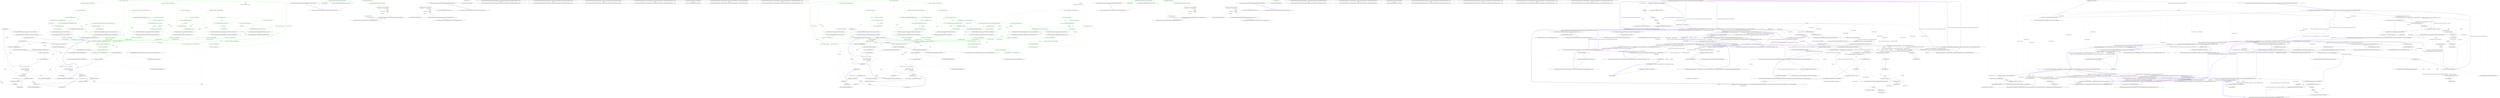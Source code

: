 digraph  {
n0 [cluster="RestSharp.IntegrationTests.AsyncTests.Can_Perform_GET_Async()", label="Entry RestSharp.IntegrationTests.AsyncTests.Can_Perform_GET_Async()", span="13-13"];
n1 [cluster="RestSharp.IntegrationTests.AsyncTests.Can_Perform_GET_Async()", label="string baseUrl = ''http://localhost:8080/''", span="15-15"];
n2 [cluster="RestSharp.IntegrationTests.AsyncTests.Can_Perform_GET_Async()", label="string val = ''Basic async test''", span="16-16"];
n4 [cluster="RestSharp.IntegrationTests.AsyncTests.Can_Perform_GET_Async()", label="SimpleServer.Create(baseUrl, Handlers.EchoValue(val))", span="18-18"];
n5 [cluster="RestSharp.IntegrationTests.AsyncTests.Can_Perform_GET_Async()", label="var client = new RestClient(baseUrl)", span="20-20"];
n3 [cluster="RestSharp.IntegrationTests.AsyncTests.Can_Perform_GET_Async()", label="var resetEvent = new ManualResetEvent(false)", span="17-17"];
n7 [cluster="RestSharp.IntegrationTests.AsyncTests.Can_Perform_GET_Async()", label="client.ExecuteAsync(request, (response, asyncHandle) =>\r\n				{\r\n					Assert.NotNull(response.Content);\r\n					Assert.Equal(\\nval, response.Content);\r\n					resetEvent.Set();\r\n				})", span="23-28"];
n19 [cluster="lambda expression", label="Assert.Equal(val, response.Content)", span="26-26"];
n8 [cluster="RestSharp.IntegrationTests.AsyncTests.Can_Perform_GET_Async()", label="resetEvent.WaitOne()", span="29-29"];
n10 [cluster="System.Threading.ManualResetEvent.ManualResetEvent(bool)", label="Entry System.Threading.ManualResetEvent.ManualResetEvent(bool)", span="0-0"];
n20 [cluster="lambda expression", label="resetEvent.Set()", span="27-27"];
n11 [cluster="RestSharp.IntegrationTests.Helpers.Handlers.EchoValue(string)", label="Entry RestSharp.IntegrationTests.Helpers.Handlers.EchoValue(string)", span="21-21"];
n12 [cluster="RestSharp.IntegrationTests.Helpers.SimpleServer.Create(string, System.Action<System.Net.HttpListenerContext>)", label="Entry RestSharp.IntegrationTests.Helpers.SimpleServer.Create(string, System.Action<System.Net.HttpListenerContext>)", span="12-12"];
n6 [cluster="RestSharp.IntegrationTests.AsyncTests.Can_Perform_GET_Async()", label="var request = new RestRequest('''')", span="21-21"];
n13 [cluster="RestSharp.RestClient.RestClient(string)", label="Entry RestSharp.RestClient.RestClient(string)", span="66-66"];
n14 [cluster="RestSharp.RestRequest.RestRequest(string)", label="Entry RestSharp.RestRequest.RestRequest(string)", span="70-70"];
n17 [cluster="lambda expression", label="Entry lambda expression", span="23-28"];
n9 [cluster="RestSharp.IntegrationTests.AsyncTests.Can_Perform_GET_Async()", label="Exit RestSharp.IntegrationTests.AsyncTests.Can_Perform_GET_Async()", span="13-13"];
n16 [cluster="System.Threading.WaitHandle.WaitOne()", label="Entry System.Threading.WaitHandle.WaitOne()", span="0-0"];
n18 [cluster="lambda expression", label="Assert.NotNull(response.Content)", span="25-25"];
n21 [cluster="lambda expression", label="Exit lambda expression", span="23-28"];
n24 [cluster="System.Threading.EventWaitHandle.Set()", label="Entry System.Threading.EventWaitHandle.Set()", span="0-0"];
n25 [cluster="RestSharp.IntegrationTests.AsyncTests.Can_Perform_GET_Async_Without_Async_Handle()", label="Entry RestSharp.IntegrationTests.AsyncTests.Can_Perform_GET_Async_Without_Async_Handle()", span="34-34"];
n26 [cluster="RestSharp.IntegrationTests.AsyncTests.Can_Perform_GET_Async_Without_Async_Handle()", label="string baseUrl = ''http://localhost:8080/''", span="36-36"];
n27 [cluster="RestSharp.IntegrationTests.AsyncTests.Can_Perform_GET_Async_Without_Async_Handle()", label="string val = ''Basic async test''", span="37-37"];
n29 [cluster="RestSharp.IntegrationTests.AsyncTests.Can_Perform_GET_Async_Without_Async_Handle()", label="SimpleServer.Create(baseUrl, Handlers.EchoValue(val))", span="39-39"];
n30 [cluster="RestSharp.IntegrationTests.AsyncTests.Can_Perform_GET_Async_Without_Async_Handle()", label="var client = new RestClient(baseUrl)", span="41-41"];
n28 [cluster="RestSharp.IntegrationTests.AsyncTests.Can_Perform_GET_Async_Without_Async_Handle()", label="var resetEvent = new ManualResetEvent(false)", span="38-38"];
n32 [cluster="RestSharp.IntegrationTests.AsyncTests.Can_Perform_GET_Async_Without_Async_Handle()", label="client.ExecuteAsync(request, response =>\r\n				{\r\n					Assert.NotNull(response.Content);\r\n					Assert.Equal(val, response.Content);\r\n					\\nresetEvent.Set();\r\n				})", span="44-49"];
n37 [cluster="lambda expression", label="Assert.Equal(val, response.Content)", span="47-47"];
n33 [cluster="RestSharp.IntegrationTests.AsyncTests.Can_Perform_GET_Async_Without_Async_Handle()", label="resetEvent.WaitOne()", span="50-50"];
n38 [cluster="lambda expression", label="resetEvent.Set()", span="48-48"];
n31 [cluster="RestSharp.IntegrationTests.AsyncTests.Can_Perform_GET_Async_Without_Async_Handle()", label="var request = new RestRequest('''')", span="42-42"];
n35 [cluster="lambda expression", label="Entry lambda expression", span="44-49"];
n34 [cluster="RestSharp.IntegrationTests.AsyncTests.Can_Perform_GET_Async_Without_Async_Handle()", label="Exit RestSharp.IntegrationTests.AsyncTests.Can_Perform_GET_Async_Without_Async_Handle()", span="34-34"];
n36 [cluster="lambda expression", label="Assert.NotNull(response.Content)", span="46-46"];
n39 [cluster="lambda expression", label="Exit lambda expression", span="44-49"];
d41 [cluster="RestSharp.IntegrationTests.AsyncTests.Can_Perform_GET_TaskAsync()", color=green, community=0, label="0: string baseUrl = ''http://localhost:8080/''", span="55-55"];
d42 [cluster="RestSharp.IntegrationTests.AsyncTests.Can_Perform_GET_TaskAsync()", color=green, community=0, label="0: string val = ''Basic async task test''", span="56-56"];
d43 [cluster="RestSharp.IntegrationTests.AsyncTests.Can_Perform_GET_TaskAsync()", color=green, community=0, label="0: SimpleServer.Create(baseUrl, Handlers.EchoValue(val))", span="57-57"];
d44 [cluster="RestSharp.IntegrationTests.AsyncTests.Can_Perform_GET_TaskAsync()", color=green, community=0, label="0: var client = new RestClient(baseUrl)", span="59-59"];
d40 [cluster="RestSharp.IntegrationTests.AsyncTests.Can_Perform_GET_TaskAsync()", label="Entry RestSharp.IntegrationTests.AsyncTests.Can_Perform_GET_TaskAsync()", span="53-53"];
d49 [cluster="RestSharp.IntegrationTests.AsyncTests.Can_Perform_GET_TaskAsync()", color=green, community=0, label="0: Assert.Equal(val, task.Result.Content)", span="66-66"];
d45 [cluster="RestSharp.IntegrationTests.AsyncTests.Can_Perform_GET_TaskAsync()", color=green, community=0, label="0: var request = new RestRequest('''')", span="60-60"];
d46 [cluster="RestSharp.IntegrationTests.AsyncTests.Can_Perform_GET_TaskAsync()", color=green, community=0, label="0: var task = client.ExecuteTaskAsync(request)", span="62-62"];
d50 [cluster="RestSharp.IntegrationTests.AsyncTests.Can_Perform_GET_TaskAsync()", label="Exit RestSharp.IntegrationTests.AsyncTests.Can_Perform_GET_TaskAsync()", span="53-53"];
d47 [cluster="RestSharp.IntegrationTests.AsyncTests.Can_Perform_GET_TaskAsync()", color=green, community=0, label="0: task.Wait()", span="63-63"];
d48 [cluster="RestSharp.IntegrationTests.AsyncTests.Can_Perform_GET_TaskAsync()", color=green, community=0, label="0: Assert.NotNull(task.Result.Content)", span="65-65"];
d54 [cluster="RestSharp.IntegrationTests.AsyncTests.Can_Perform_GET_TaskAsync_With_Response_Type()", color=green, community=0, label="0: string baseUrl = ''http://localhost:8080/''", span="73-73"];
d55 [cluster="RestSharp.IntegrationTests.AsyncTests.Can_Perform_GET_TaskAsync_With_Response_Type()", color=green, community=0, label="0: SimpleServer.Create(baseUrl, Handlers.Generic<ResponseHandler>())", span="74-74"];
d56 [cluster="RestSharp.IntegrationTests.AsyncTests.Can_Perform_GET_TaskAsync_With_Response_Type()", color=green, community=0, label="0: var client = new RestClient(baseUrl)", span="76-76"];
d53 [cluster="RestSharp.IntegrationTests.AsyncTests.Can_Perform_GET_TaskAsync_With_Response_Type()", label="Entry RestSharp.IntegrationTests.AsyncTests.Can_Perform_GET_TaskAsync_With_Response_Type()", span="71-71"];
d62 [cluster="RestSharp.IntegrationTests.Helpers.Handlers.Generic<T>()", label="Entry RestSharp.IntegrationTests.Helpers.Handlers.Generic<T>()", span="56-56"];
d57 [cluster="RestSharp.IntegrationTests.AsyncTests.Can_Perform_GET_TaskAsync_With_Response_Type()", color=green, community=0, label="0: var request = new RestRequest(''success'')", span="77-77"];
d58 [cluster="RestSharp.IntegrationTests.AsyncTests.Can_Perform_GET_TaskAsync_With_Response_Type()", color=green, community=0, label="0: var task = client.ExecuteTaskAsync<Response>(request)", span="79-79"];
d59 [cluster="RestSharp.IntegrationTests.AsyncTests.Can_Perform_GET_TaskAsync_With_Response_Type()", color=green, community=0, label="0: task.Wait()", span="80-80"];
d60 [cluster="RestSharp.IntegrationTests.AsyncTests.Can_Perform_GET_TaskAsync_With_Response_Type()", color=green, community=0, label="0: Assert.Equal(''Works!'', task.Result.Message)", span="82-82"];
d61 [cluster="RestSharp.IntegrationTests.AsyncTests.Can_Perform_GET_TaskAsync_With_Response_Type()", label="Exit RestSharp.IntegrationTests.AsyncTests.Can_Perform_GET_TaskAsync_With_Response_Type()", span="71-71"];
d66 [cluster="RestSharp.IntegrationTests.AsyncTests.Can_Cancel_GET_TaskAsync()", color=green, community=0, label="0: string val = ''Basic async task test''", span="90-90"];
d67 [cluster="RestSharp.IntegrationTests.AsyncTests.Can_Cancel_GET_TaskAsync()", color=green, community=0, label="0: SimpleServer.Create(baseUrl, Handlers.EchoValue(val))", span="91-91"];
d65 [cluster="RestSharp.IntegrationTests.AsyncTests.Can_Cancel_GET_TaskAsync()", color=green, community=0, label="0: string baseUrl = ''http://localhost:8080/''", span="89-89"];
d68 [cluster="RestSharp.IntegrationTests.AsyncTests.Can_Cancel_GET_TaskAsync()", color=green, community=0, label="0: var client = new RestClient(baseUrl)", span="93-93"];
d64 [cluster="RestSharp.IntegrationTests.AsyncTests.Can_Cancel_GET_TaskAsync()", label="Entry RestSharp.IntegrationTests.AsyncTests.Can_Cancel_GET_TaskAsync()", span="87-87"];
d69 [cluster="RestSharp.IntegrationTests.AsyncTests.Can_Cancel_GET_TaskAsync()", color=green, community=0, label="0: var request = new RestRequest(''timeout'')", span="94-94"];
d71 [cluster="RestSharp.IntegrationTests.AsyncTests.Can_Cancel_GET_TaskAsync()", color=green, community=0, label="0: var task = client.ExecuteTaskAsync(request, cancellationTokenSource.Token)", span="97-97"];
d70 [cluster="RestSharp.IntegrationTests.AsyncTests.Can_Cancel_GET_TaskAsync()", color=green, community=0, label="0: var cancellationTokenSource = new CancellationTokenSource()", span="95-95"];
d72 [cluster="RestSharp.IntegrationTests.AsyncTests.Can_Cancel_GET_TaskAsync()", color=green, community=0, label="0: cancellationTokenSource.Cancel()", span="98-98"];
d73 [cluster="RestSharp.IntegrationTests.AsyncTests.Can_Cancel_GET_TaskAsync()", color=green, community=0, label="0: Assert.True(task.IsCanceled)", span="100-100"];
d75 [cluster="System.Threading.CancellationTokenSource.CancellationTokenSource()", label="Entry System.Threading.CancellationTokenSource.CancellationTokenSource()", span="0-0"];
d76 [cluster="System.Threading.CancellationTokenSource.Cancel()", label="Entry System.Threading.CancellationTokenSource.Cancel()", span="0-0"];
d74 [cluster="RestSharp.IntegrationTests.AsyncTests.Can_Cancel_GET_TaskAsync()", label="Exit RestSharp.IntegrationTests.AsyncTests.Can_Cancel_GET_TaskAsync()", span="87-87"];
d80 [cluster="RestSharp.IntegrationTests.AsyncTests.Can_Cancel_GET_TaskAsync_With_Response_Type()", color=green, community=0, label="0: string val = ''Basic async task test''", span="108-108"];
d81 [cluster="RestSharp.IntegrationTests.AsyncTests.Can_Cancel_GET_TaskAsync_With_Response_Type()", color=green, community=0, label="0: SimpleServer.Create(baseUrl, Handlers.EchoValue(val))", span="109-109"];
d79 [cluster="RestSharp.IntegrationTests.AsyncTests.Can_Cancel_GET_TaskAsync_With_Response_Type()", color=green, community=0, label="0: string baseUrl = ''http://localhost:8080/''", span="107-107"];
d82 [cluster="RestSharp.IntegrationTests.AsyncTests.Can_Cancel_GET_TaskAsync_With_Response_Type()", color=green, community=0, label="0: var client = new RestClient(baseUrl)", span="111-111"];
d78 [cluster="RestSharp.IntegrationTests.AsyncTests.Can_Cancel_GET_TaskAsync_With_Response_Type()", label="Entry RestSharp.IntegrationTests.AsyncTests.Can_Cancel_GET_TaskAsync_With_Response_Type()", span="105-105"];
d83 [cluster="RestSharp.IntegrationTests.AsyncTests.Can_Cancel_GET_TaskAsync_With_Response_Type()", color=green, community=0, label="0: var request = new RestRequest(''timeout'')", span="112-112"];
d85 [cluster="RestSharp.IntegrationTests.AsyncTests.Can_Cancel_GET_TaskAsync_With_Response_Type()", color=green, community=0, label="0: var task = client.ExecuteTaskAsync<Response>(request, cancellationTokenSource.Token)", span="115-115"];
d84 [cluster="RestSharp.IntegrationTests.AsyncTests.Can_Cancel_GET_TaskAsync_With_Response_Type()", color=green, community=0, label="0: var cancellationTokenSource = new CancellationTokenSource()", span="113-113"];
d86 [cluster="RestSharp.IntegrationTests.AsyncTests.Can_Cancel_GET_TaskAsync_With_Response_Type()", color=green, community=0, label="0: cancellationTokenSource.Cancel()", span="116-116"];
d87 [cluster="RestSharp.IntegrationTests.AsyncTests.Can_Cancel_GET_TaskAsync_With_Response_Type()", color=green, community=0, label="0: Assert.True(task.IsCanceled)", span="118-118"];
d88 [cluster="RestSharp.IntegrationTests.AsyncTests.Can_Cancel_GET_TaskAsync_With_Response_Type()", label="Exit RestSharp.IntegrationTests.AsyncTests.Can_Cancel_GET_TaskAsync_With_Response_Type()", span="105-105"];
d90 [cluster="RestSharp.IntegrationTests.AsyncTests.Handles_GET_Request_Errors_TaskAsync()", color=green, community=0, label="0: string baseUrl = ''http://localhost:8080/''", span="125-125"];
d91 [cluster="RestSharp.IntegrationTests.AsyncTests.Handles_GET_Request_Errors_TaskAsync()", color=green, community=0, label="0: SimpleServer.Create(baseUrl, UrlToStatusCodeHandler)", span="126-126"];
d92 [cluster="RestSharp.IntegrationTests.AsyncTests.Handles_GET_Request_Errors_TaskAsync()", color=green, community=0, label="0: var client = new RestClient(baseUrl)", span="128-128"];
d89 [cluster="RestSharp.IntegrationTests.AsyncTests.Handles_GET_Request_Errors_TaskAsync()", label="Entry RestSharp.IntegrationTests.AsyncTests.Handles_GET_Request_Errors_TaskAsync()", span="123-123"];
d93 [cluster="RestSharp.IntegrationTests.AsyncTests.Handles_GET_Request_Errors_TaskAsync()", color=green, community=0, label="0: var request = new RestRequest(''404'')", span="129-129"];
d94 [cluster="RestSharp.IntegrationTests.AsyncTests.Handles_GET_Request_Errors_TaskAsync()", color=green, community=0, label="0: var task = client.ExecuteTaskAsync(request)", span="131-131"];
d95 [cluster="RestSharp.IntegrationTests.AsyncTests.Handles_GET_Request_Errors_TaskAsync()", color=green, community=0, label="0: task.Wait()", span="132-132"];
d96 [cluster="RestSharp.IntegrationTests.AsyncTests.Handles_GET_Request_Errors_TaskAsync()", color=green, community=0, label="0: Assert.Equal(HttpStatusCode.NotFound, task.Result.StatusCode)", span="134-134"];
d97 [cluster="RestSharp.IntegrationTests.AsyncTests.Handles_GET_Request_Errors_TaskAsync()", label="Exit RestSharp.IntegrationTests.AsyncTests.Handles_GET_Request_Errors_TaskAsync()", span="123-123"];
d99 [cluster="RestSharp.IntegrationTests.AsyncTests.Handles_GET_Request_Errors_TaskAsync_With_Response_Type()", color=green, community=0, label="0: string baseUrl = ''http://localhost:8080/''", span="141-141"];
d100 [cluster="RestSharp.IntegrationTests.AsyncTests.Handles_GET_Request_Errors_TaskAsync_With_Response_Type()", color=green, community=0, label="0: SimpleServer.Create(baseUrl, UrlToStatusCodeHandler)", span="142-142"];
d101 [cluster="RestSharp.IntegrationTests.AsyncTests.Handles_GET_Request_Errors_TaskAsync_With_Response_Type()", color=green, community=0, label="0: var client = new RestClient(baseUrl)", span="144-144"];
d98 [cluster="RestSharp.IntegrationTests.AsyncTests.Handles_GET_Request_Errors_TaskAsync_With_Response_Type()", label="Entry RestSharp.IntegrationTests.AsyncTests.Handles_GET_Request_Errors_TaskAsync_With_Response_Type()", span="139-139"];
d102 [cluster="RestSharp.IntegrationTests.AsyncTests.Handles_GET_Request_Errors_TaskAsync_With_Response_Type()", color=green, community=0, label="0: var request = new RestRequest(''404'')", span="145-145"];
d103 [cluster="RestSharp.IntegrationTests.AsyncTests.Handles_GET_Request_Errors_TaskAsync_With_Response_Type()", color=green, community=0, label="0: var task = client.ExecuteTaskAsync<Response>(request)", span="147-147"];
d104 [cluster="RestSharp.IntegrationTests.AsyncTests.Handles_GET_Request_Errors_TaskAsync_With_Response_Type()", color=green, community=0, label="0: task.Wait()", span="148-148"];
d105 [cluster="RestSharp.IntegrationTests.AsyncTests.Handles_GET_Request_Errors_TaskAsync_With_Response_Type()", color=green, community=0, label="0: Assert.Null(task.Result)", span="150-150"];
d106 [cluster="RestSharp.IntegrationTests.AsyncTests.Handles_GET_Request_Errors_TaskAsync_With_Response_Type()", label="Exit RestSharp.IntegrationTests.AsyncTests.Handles_GET_Request_Errors_TaskAsync_With_Response_Type()", span="139-139"];
d109 [cluster="RestSharp.IntegrationTests.AsyncTests.UrlToStatusCodeHandler(System.Net.HttpListenerContext)", color=green, community=0, label="0: obj.Response.StatusCode = int.Parse(obj.Request.Url.Segments.Last())", span="156-156"];
d110 [cluster="RestSharp.IntegrationTests.AsyncTests.UrlToStatusCodeHandler(System.Net.HttpListenerContext)", label="Exit RestSharp.IntegrationTests.AsyncTests.UrlToStatusCodeHandler(System.Net.HttpListenerContext)", span="154-154"];
d112 [cluster="int.Parse(string)", label="Entry int.Parse(string)", span="0-0"];
d111 [cluster="System.Collections.Generic.IEnumerable<TSource>.Last<TSource>()", label="Entry System.Collections.Generic.IEnumerable<TSource>.Last<TSource>()", span="0-0"];
d108 [cluster="RestSharp.IntegrationTests.AsyncTests.UrlToStatusCodeHandler(System.Net.HttpListenerContext)", label="Entry RestSharp.IntegrationTests.AsyncTests.UrlToStatusCodeHandler(System.Net.HttpListenerContext)", span="154-154"];
d114 [cluster="RestSharp.IntegrationTests.AsyncTests.ResponseHandler.error(System.Net.HttpListenerContext)", color=green, community=0, label="0: context.Response.StatusCode = 400", span="163-163"];
d115 [cluster="RestSharp.IntegrationTests.AsyncTests.ResponseHandler.error(System.Net.HttpListenerContext)", color=green, community=0, label="1: context.Response.Headers.Add(''Content-Type'', ''application/xml'')", span="164-164"];
d113 [cluster="RestSharp.IntegrationTests.AsyncTests.ResponseHandler.error(System.Net.HttpListenerContext)", label="Entry RestSharp.IntegrationTests.AsyncTests.ResponseHandler.error(System.Net.HttpListenerContext)", span="161-161"];
d116 [cluster="RestSharp.IntegrationTests.AsyncTests.ResponseHandler.error(System.Net.HttpListenerContext)", color=green, community=1, label="0: context.Response.OutputStream.WriteStringUtf8(\r\n	@''<?xml version=''''1.0'''' encoding=''''utf-8'''' ?>\r\n<Response>\r\n	<Error>\r\n		<\\nMessage>Not found!</Message>\r\n	</Error>\r\n</Response>'')", span="165-171"];
d118 [cluster="System.Net.WebHeaderCollection.Add(string, string)", label="Entry System.Net.WebHeaderCollection.Add(string, string)", span="0-0"];
d117 [cluster="RestSharp.IntegrationTests.AsyncTests.ResponseHandler.error(System.Net.HttpListenerContext)", label="Exit RestSharp.IntegrationTests.AsyncTests.ResponseHandler.error(System.Net.HttpListenerContext)", span="161-161"];
d119 [cluster="System.IO.Stream.WriteStringUtf8(string)", label="Entry System.IO.Stream.WriteStringUtf8(string)", span="7-7"];
d121 [cluster="RestSharp.IntegrationTests.AsyncTests.ResponseHandler.success(System.Net.HttpListenerContext)", color=green, community=1, label="1: context.Response.OutputStream.WriteStringUtf8(\r\n	@''<?xml version=''''1.0'''' encoding=''''utf-8'''' ?>\r\n<Response>\r\n	<Success>\r\n		<\\nMessage>Works!</Message>\r\n	</Success>\r\n</Response>'')", span="175-181"];
d122 [cluster="RestSharp.IntegrationTests.AsyncTests.ResponseHandler.success(System.Net.HttpListenerContext)", label="Exit RestSharp.IntegrationTests.AsyncTests.ResponseHandler.success(System.Net.HttpListenerContext)", span="173-173"];
d120 [cluster="RestSharp.IntegrationTests.AsyncTests.ResponseHandler.success(System.Net.HttpListenerContext)", label="Entry RestSharp.IntegrationTests.AsyncTests.ResponseHandler.success(System.Net.HttpListenerContext)", span="173-173"];
d124 [cluster="RestSharp.IntegrationTests.AsyncTests.ResponseHandler.timeout(System.Net.HttpListenerContext)", color=green, community=0, label="1: Thread.Sleep(1000)", span="185-185"];
d125 [cluster="RestSharp.IntegrationTests.AsyncTests.ResponseHandler.timeout(System.Net.HttpListenerContext)", label="Exit RestSharp.IntegrationTests.AsyncTests.ResponseHandler.timeout(System.Net.HttpListenerContext)", span="183-183"];
d126 [cluster="System.Threading.Thread.Sleep(int)", label="Entry System.Threading.Thread.Sleep(int)", span="0-0"];
d123 [cluster="RestSharp.IntegrationTests.AsyncTests.ResponseHandler.timeout(System.Net.HttpListenerContext)", label="Entry RestSharp.IntegrationTests.AsyncTests.ResponseHandler.timeout(System.Net.HttpListenerContext)", span="183-183"];
m0_6 [cluster="RestSharp.IRestClient.ExecuteAsyncGet(RestSharp.IRestRequest, System.Action<RestSharp.IRestResponse, RestSharp.RestRequestAsyncHandle>, \\nstring)", file="IRestClient.cs", label="Entry RestSharp.IRestClient.ExecuteAsyncGet(RestSharp.IRestRequest, System.Action<RestSharp.IRestResponse, RestSharp.RestRequestAsyncHandle>, \\nstring)", span="90-90"];
m0_7 [cluster="RestSharp.IRestClient.ExecuteAsyncGet(RestSharp.IRestRequest, System.Action<RestSharp.IRestResponse, RestSharp.RestRequestAsyncHandle>, \\nstring)", file="IRestClient.cs", label="Exit RestSharp.IRestClient.ExecuteAsyncGet(RestSharp.IRestRequest, System.Action<RestSharp.IRestResponse, RestSharp.RestRequestAsyncHandle>, \\nstring)", span="90-90"];
m0_8 [cluster="RestSharp.IRestClient.ExecuteAsyncPost(RestSharp.IRestRequest, System.Action<RestSharp.IRestResponse, RestSharp.RestRequestAsyncHandle>, \\nstring)", file="IRestClient.cs", label="Entry RestSharp.IRestClient.ExecuteAsyncPost(RestSharp.IRestRequest, System.Action<RestSharp.IRestResponse, RestSharp.RestRequestAsyncHandle>, \\nstring)", span="98-98"];
m0_9 [cluster="RestSharp.IRestClient.ExecuteAsyncPost(RestSharp.IRestRequest, System.Action<RestSharp.IRestResponse, RestSharp.RestRequestAsyncHandle>, \\nstring)", file="IRestClient.cs", label="Exit RestSharp.IRestClient.ExecuteAsyncPost(RestSharp.IRestRequest, System.Action<RestSharp.IRestResponse, RestSharp.RestRequestAsyncHandle>, \\nstring)", span="98-98"];
m0_0 [cluster="RestSharp.IRestClient.ExecuteAsync(RestSharp.IRestRequest, System.Action<RestSharp.IRestResponse, RestSharp.RestRequestAsyncHandle>)", file="IRestClient.cs", label="Entry RestSharp.IRestClient.ExecuteAsync(RestSharp.IRestRequest, System.Action<RestSharp.IRestResponse, RestSharp.RestRequestAsyncHandle>)", span="64-64"];
m0_1 [cluster="RestSharp.IRestClient.ExecuteAsync(RestSharp.IRestRequest, System.Action<RestSharp.IRestResponse, RestSharp.RestRequestAsyncHandle>)", file="IRestClient.cs", label="Exit RestSharp.IRestClient.ExecuteAsync(RestSharp.IRestRequest, System.Action<RestSharp.IRestResponse, RestSharp.RestRequestAsyncHandle>)", span="64-64"];
m0_10 [cluster="RestSharp.IRestClient.ExecuteAsyncGet<T>(RestSharp.IRestRequest, System.Action<RestSharp.IRestResponse<T>, RestSharp.RestRequestAsyncHandle>, \\nstring)", file="IRestClient.cs", label="Entry RestSharp.IRestClient.ExecuteAsyncGet<T>(RestSharp.IRestRequest, System.Action<RestSharp.IRestResponse<T>, RestSharp.RestRequestAsyncHandle>, \\nstring)", span="107-107"];
m0_11 [cluster="RestSharp.IRestClient.ExecuteAsyncGet<T>(RestSharp.IRestRequest, System.Action<RestSharp.IRestResponse<T>, RestSharp.RestRequestAsyncHandle>, \\nstring)", file="IRestClient.cs", label="Exit RestSharp.IRestClient.ExecuteAsyncGet<T>(RestSharp.IRestRequest, System.Action<RestSharp.IRestResponse<T>, RestSharp.RestRequestAsyncHandle>, \\nstring)", span="107-107"];
m0_4 [cluster="RestSharp.IRestClient.BuildUri(RestSharp.IRestRequest)", file="IRestClient.cs", label="Entry RestSharp.IRestClient.BuildUri(RestSharp.IRestRequest)", span="82-82"];
m0_5 [cluster="RestSharp.IRestClient.BuildUri(RestSharp.IRestRequest)", file="IRestClient.cs", label="Exit RestSharp.IRestClient.BuildUri(RestSharp.IRestRequest)", span="82-82"];
m0_2 [cluster="RestSharp.IRestClient.ExecuteAsync<T>(RestSharp.IRestRequest, System.Action<RestSharp.IRestResponse<T>, RestSharp.RestRequestAsyncHandle>)", file="IRestClient.cs", label="Entry RestSharp.IRestClient.ExecuteAsync<T>(RestSharp.IRestRequest, System.Action<RestSharp.IRestResponse<T>, RestSharp.RestRequestAsyncHandle>)", span="69-69"];
m0_3 [cluster="RestSharp.IRestClient.ExecuteAsync<T>(RestSharp.IRestRequest, System.Action<RestSharp.IRestResponse<T>, RestSharp.RestRequestAsyncHandle>)", file="IRestClient.cs", label="Exit RestSharp.IRestClient.ExecuteAsync<T>(RestSharp.IRestRequest, System.Action<RestSharp.IRestResponse<T>, RestSharp.RestRequestAsyncHandle>)", span="69-69"];
m0_12 [cluster="RestSharp.IRestClient.ExecuteAsyncPost<T>(RestSharp.IRestRequest, System.Action<RestSharp.IRestResponse<T>, RestSharp.RestRequestAsyncHandle>, \\nstring)", file="IRestClient.cs", label="Entry RestSharp.IRestClient.ExecuteAsyncPost<T>(RestSharp.IRestRequest, System.Action<RestSharp.IRestResponse<T>, RestSharp.RestRequestAsyncHandle>, \\nstring)", span="116-116"];
m0_13 [cluster="RestSharp.IRestClient.ExecuteAsyncPost<T>(RestSharp.IRestRequest, System.Action<RestSharp.IRestResponse<T>, RestSharp.RestRequestAsyncHandle>, \\nstring)", file="IRestClient.cs", label="Exit RestSharp.IRestClient.ExecuteAsyncPost<T>(RestSharp.IRestRequest, System.Action<RestSharp.IRestResponse<T>, RestSharp.RestRequestAsyncHandle>, \\nstring)", span="116-116"];
m1_0 [file=merged, label="Entry RestSharp.IntegrationTests.AsyncTests.Can_Perform_GET_Async()", span="13-13"];
m1_1 [file=merged, label="string baseUrl = ''http://localhost:8080/''", span="15-15"];
m1_2 [file=merged, label="string val = ''Basic async test''", span="16-16"];
m1_4 [file=merged, label="SimpleServer.Create(baseUrl, Handlers.EchoValue(val))", span="18-18"];
m1_5 [file=merged, label="var client = new RestClient(baseUrl)", span="20-20"];
m1_3 [file=merged, label="var resetEvent = new ManualResetEvent(false)", span="17-17"];
m1_7 [file=merged, label="client.ExecuteAsync(request, (response, asyncHandle) =>\r\n				{\r\n					Assert.NotNull(response.Content);\r\n					Assert.Equal(\\nval, response.Content);\r\n					resetEvent.Set();\r\n				})", span="23-28"];
m1_19 [file=merged, label="Assert.Equal(val, response.Content)", span="26-26"];
m1_8 [file=merged, label="resetEvent.WaitOne()", span="29-29"];
m1_10 [file=merged, label="Entry System.Threading.ManualResetEvent.ManualResetEvent(bool)", span="0-0"];
m1_20 [file=merged, label="resetEvent.Set()", span="27-27"];
m1_11 [file=merged, label="Entry RestSharp.IntegrationTests.Helpers.Handlers.EchoValue(string)", span="21-21"];
m1_12 [file=merged, label="Entry RestSharp.IntegrationTests.Helpers.SimpleServer.Create(string, System.Action<System.Net.HttpListenerContext>)", span="12-12"];
m1_6 [file=merged, label="var request = new RestRequest('''')", span="21-21"];
m1_13 [file=merged, label="Entry RestSharp.RestClient.RestClient(string)", span="66-66"];
m1_14 [file=merged, label="Entry RestSharp.RestRequest.RestRequest(string)", span="70-70"];
m1_17 [file=merged, label="Entry lambda expression", span="23-28"];
m1_9 [file=merged, label="Exit RestSharp.IntegrationTests.AsyncTests.Can_Perform_GET_Async()", span="13-13"];
m1_16 [file=merged, label="Entry System.Threading.WaitHandle.WaitOne()", span="0-0"];
m1_18 [file=merged, label="Assert.NotNull(response.Content)", span="25-25"];
m1_21 [file=merged, label="Exit lambda expression", span="23-28"];
m1_24 [file=merged, label="Entry System.Threading.EventWaitHandle.Set()", span="0-0"];
m1_25 [file=merged, label="Entry RestSharp.IntegrationTests.AsyncTests.Can_Perform_GET_Async_Without_Async_Handle()", span="34-34"];
m1_26 [file=merged, label="string baseUrl = ''http://localhost:8080/''", span="36-36"];
m1_27 [file=merged, label="string val = ''Basic async test''", span="37-37"];
m1_29 [file=merged, label="SimpleServer.Create(baseUrl, Handlers.EchoValue(val))", span="39-39"];
m1_30 [file=merged, label="var client = new RestClient(baseUrl)", span="41-41"];
m1_28 [file=merged, label="var resetEvent = new ManualResetEvent(false)", span="38-38"];
m1_32 [file=merged, label="client.ExecuteAsync(request, response =>\r\n				{\r\n					Assert.NotNull(response.Content);\r\n					Assert.Equal(val, response.Content);\r\n					\\nresetEvent.Set();\r\n				})", span="44-49"];
m1_37 [file=merged, label="Assert.Equal(val, response.Content)", span="47-47"];
m1_33 [file=merged, label="resetEvent.WaitOne()", span="50-50"];
m1_38 [file=merged, label="resetEvent.Set()", span="48-48"];
m1_31 [file=merged, label="var request = new RestRequest('''')", span="42-42"];
m1_35 [file=merged, label="Entry lambda expression", span="44-49"];
m1_34 [file=merged, label="Exit RestSharp.IntegrationTests.AsyncTests.Can_Perform_GET_Async_Without_Async_Handle()", span="34-34"];
m1_36 [file=merged, label="Assert.NotNull(response.Content)", span="46-46"];
m1_39 [file=merged, label="Exit lambda expression", span="44-49"];
m1_41 [color=green, community=0, file=merged, label="0: string baseUrl = ''http://localhost:8080/''", span="55-55"];
m1_42 [color=green, community=0, file=merged, label="1: string val = ''Basic async task test''", span="56-56"];
m1_43 [color=green, community=0, file=merged, label="0: SimpleServer.Create(baseUrl, Handlers.EchoValue(val))", span="57-57"];
m1_44 [color=green, community=0, file=merged, label="1: var client = new RestClient(baseUrl)", span="59-59"];
m1_40 [file=merged, label="Entry RestSharp.IntegrationTests.AsyncTests.Can_Perform_GET_TaskAsync()", span="53-53"];
m1_49 [color=green, community=0, file=merged, label="1: Assert.Equal(val, task.Result.Content)", span="66-66"];
m1_45 [color=green, community=0, file=merged, label="1: var request = new RestRequest('''')", span="60-60"];
m1_46 [color=green, community=0, file=merged, label="1: var task = client.ExecuteTaskAsync(request)", span="62-62"];
m1_50 [file=merged, label="Exit RestSharp.IntegrationTests.AsyncTests.Can_Perform_GET_TaskAsync()", span="53-53"];
m1_47 [color=green, community=0, file=merged, label="1: task.Wait()", span="63-63"];
m1_48 [color=green, community=0, file=merged, label="1: Assert.NotNull(task.Result.Content)", span="65-65"];
m1_54 [color=green, community=0, file=merged, label="0: string baseUrl = ''http://localhost:8080/''", span="73-73"];
m1_55 [color=green, community=0, file=merged, label="1: SimpleServer.Create(baseUrl, Handlers.Generic<ResponseHandler>())", span="74-74"];
m1_56 [color=green, community=0, file=merged, label="0: var client = new RestClient(baseUrl)", span="76-76"];
m1_53 [file=merged, label="Entry RestSharp.IntegrationTests.AsyncTests.Can_Perform_GET_TaskAsync_With_Response_Type()", span="71-71"];
m1_62 [file=merged, label="Entry RestSharp.IntegrationTests.Helpers.Handlers.Generic<T>()", span="56-56"];
m1_57 [color=green, community=0, file=merged, label="0: var request = new RestRequest(''success'')", span="77-77"];
m1_58 [color=green, community=0, file=merged, label="1: var task = client.ExecuteTaskAsync<Response>(request)", span="79-79"];
m1_59 [color=green, community=0, file=merged, label="1: task.Wait()", span="80-80"];
m1_60 [color=green, community=0, file=merged, label="1: Assert.Equal(''Works!'', task.Result.Message)", span="82-82"];
m1_61 [file=merged, label="Exit RestSharp.IntegrationTests.AsyncTests.Can_Perform_GET_TaskAsync_With_Response_Type()", span="71-71"];
m1_66 [color=green, community=0, file=merged, label="1: string val = ''Basic async task test''", span="90-90"];
m1_67 [color=green, community=0, file=merged, label="1: SimpleServer.Create(baseUrl, Handlers.EchoValue(val))", span="91-91"];
m1_65 [color=green, community=0, file=merged, label="1: string baseUrl = ''http://localhost:8080/''", span="89-89"];
m1_68 [color=green, community=0, file=merged, label="1: var client = new RestClient(baseUrl)", span="93-93"];
m1_64 [file=merged, label="Entry RestSharp.IntegrationTests.AsyncTests.Can_Cancel_GET_TaskAsync()", span="87-87"];
m1_69 [color=green, community=0, file=merged, label="1: var request = new RestRequest(''timeout'')", span="94-94"];
m1_71 [color=green, community=0, file=merged, label="1: var task = client.ExecuteTaskAsync(request, cancellationTokenSource.Token)", span="97-97"];
m1_70 [color=green, community=0, file=merged, label="1: var cancellationTokenSource = new CancellationTokenSource()", span="95-95"];
m1_72 [color=green, community=0, file=merged, label="1: cancellationTokenSource.Cancel()", span="98-98"];
m1_73 [color=green, community=0, file=merged, label="1: Assert.True(task.IsCanceled)", span="100-100"];
m1_75 [file=merged, label="Entry System.Threading.CancellationTokenSource.CancellationTokenSource()", span="0-0"];
m1_76 [file=merged, label="Entry System.Threading.CancellationTokenSource.Cancel()", span="0-0"];
m1_74 [file=merged, label="Exit RestSharp.IntegrationTests.AsyncTests.Can_Cancel_GET_TaskAsync()", span="87-87"];
m1_80 [color=green, community=0, file=merged, label="1: string val = ''Basic async task test''", span="108-108"];
m1_81 [color=green, community=0, file=merged, label="1: SimpleServer.Create(baseUrl, Handlers.EchoValue(val))", span="109-109"];
m1_79 [color=green, community=0, file=merged, label="1: string baseUrl = ''http://localhost:8080/''", span="107-107"];
m1_82 [color=green, community=0, file=merged, label="0: var client = new RestClient(baseUrl)", span="111-111"];
m1_78 [file=merged, label="Entry RestSharp.IntegrationTests.AsyncTests.Can_Cancel_GET_TaskAsync_With_Response_Type()", span="105-105"];
m1_83 [color=green, community=0, file=merged, label="0: var request = new RestRequest(''timeout'')", span="112-112"];
m1_85 [color=green, community=0, file=merged, label="1: var task = client.ExecuteTaskAsync<Response>(request, cancellationTokenSource.Token)", span="115-115"];
m1_84 [color=green, community=0, file=merged, label="1: var cancellationTokenSource = new CancellationTokenSource()", span="113-113"];
m1_86 [color=green, community=0, file=merged, label="1: cancellationTokenSource.Cancel()", span="116-116"];
m1_87 [color=green, community=0, file=merged, label="1: Assert.True(task.IsCanceled)", span="118-118"];
m1_88 [file=merged, label="Exit RestSharp.IntegrationTests.AsyncTests.Can_Cancel_GET_TaskAsync_With_Response_Type()", span="105-105"];
m1_90 [color=green, community=0, file=merged, label="0: string baseUrl = ''http://localhost:8080/''", span="125-125"];
m1_91 [color=green, community=0, file=merged, label="0: SimpleServer.Create(baseUrl, UrlToStatusCodeHandler)", span="126-126"];
m1_92 [color=green, community=0, file=merged, label="1: var client = new RestClient(baseUrl)", span="128-128"];
m1_89 [file=merged, label="Entry RestSharp.IntegrationTests.AsyncTests.Handles_GET_Request_Errors_TaskAsync()", span="123-123"];
m1_93 [color=green, community=0, file=merged, label="1: var request = new RestRequest(''404'')", span="129-129"];
m1_94 [color=green, community=0, file=merged, label="1: var task = client.ExecuteTaskAsync(request)", span="131-131"];
m1_95 [color=green, community=0, file=merged, label="1: task.Wait()", span="132-132"];
m1_96 [color=green, community=0, file=merged, label="1: Assert.Equal(HttpStatusCode.NotFound, task.Result.StatusCode)", span="134-134"];
m1_97 [file=merged, label="Exit RestSharp.IntegrationTests.AsyncTests.Handles_GET_Request_Errors_TaskAsync()", span="123-123"];
m1_99 [color=green, community=0, file=merged, label="1: string baseUrl = ''http://localhost:8080/''", span="141-141"];
m1_100 [color=green, community=0, file=merged, label="1: SimpleServer.Create(baseUrl, UrlToStatusCodeHandler)", span="142-142"];
m1_101 [color=green, community=0, file=merged, label="1: var client = new RestClient(baseUrl)", span="144-144"];
m1_98 [file=merged, label="Entry RestSharp.IntegrationTests.AsyncTests.Handles_GET_Request_Errors_TaskAsync_With_Response_Type()", span="139-139"];
m1_102 [color=green, community=0, file=merged, label="1: var request = new RestRequest(''404'')", span="145-145"];
m1_103 [color=green, community=0, file=merged, label="1: var task = client.ExecuteTaskAsync<Response>(request)", span="147-147"];
m1_104 [color=green, community=0, file=merged, label="1: task.Wait()", span="148-148"];
m1_105 [color=green, community=0, file=merged, label="1: Assert.Null(task.Result)", span="150-150"];
m1_106 [file=merged, label="Exit RestSharp.IntegrationTests.AsyncTests.Handles_GET_Request_Errors_TaskAsync_With_Response_Type()", span="139-139"];
m1_109 [color=green, community=0, file=merged, label="1: obj.Response.StatusCode = int.Parse(obj.Request.Url.Segments.Last())", span="156-156"];
m1_110 [file=merged, label="Exit RestSharp.IntegrationTests.AsyncTests.UrlToStatusCodeHandler(System.Net.HttpListenerContext)", span="154-154"];
m1_112 [file=merged, label="Entry int.Parse(string)", span="0-0"];
m1_111 [file=merged, label="Entry System.Collections.Generic.IEnumerable<TSource>.Last<TSource>()", span="0-0"];
m1_108 [file=merged, label="Entry RestSharp.IntegrationTests.AsyncTests.UrlToStatusCodeHandler(System.Net.HttpListenerContext)", span="154-154"];
m1_114 [color=green, community=0, file=merged, label="1: context.Response.StatusCode = 400", span="163-163"];
m1_115 [color=green, community=0, file=merged, label="1: context.Response.Headers.Add(''Content-Type'', ''application/xml'')", span="164-164"];
m1_113 [file=merged, label="Entry RestSharp.IntegrationTests.AsyncTests.ResponseHandler.error(System.Net.HttpListenerContext)", span="161-161"];
m1_116 [color=green, community=1, file=merged, label="1: context.Response.OutputStream.WriteStringUtf8(\r\n	@''<?xml version=''''1.0'''' encoding=''''utf-8'''' ?>\r\n<Response>\r\n	<Error>\r\n		<\\nMessage>Not found!</Message>\r\n	</Error>\r\n</Response>'')", span="165-171"];
m1_118 [file=merged, label="Entry System.Net.WebHeaderCollection.Add(string, string)", span="0-0"];
m1_117 [file=merged, label="Exit RestSharp.IntegrationTests.AsyncTests.ResponseHandler.error(System.Net.HttpListenerContext)", span="161-161"];
m1_119 [file=merged, label="Entry System.IO.Stream.WriteStringUtf8(string)", span="7-7"];
m1_121 [color=green, community=1, file=merged, label="1: context.Response.OutputStream.WriteStringUtf8(\r\n	@''<?xml version=''''1.0'''' encoding=''''utf-8'''' ?>\r\n<Response>\r\n	<Success>\r\n		<\\nMessage>Works!</Message>\r\n	</Success>\r\n</Response>'')", span="175-181"];
m1_122 [file=merged, label="Exit RestSharp.IntegrationTests.AsyncTests.ResponseHandler.success(System.Net.HttpListenerContext)", span="173-173"];
m1_120 [file=merged, label="Entry RestSharp.IntegrationTests.AsyncTests.ResponseHandler.success(System.Net.HttpListenerContext)", span="173-173"];
m1_124 [color=green, community=0, file=merged, label="0: Thread.Sleep(1000)", span="185-185"];
m1_125 [file=merged, label="Exit RestSharp.IntegrationTests.AsyncTests.ResponseHandler.timeout(System.Net.HttpListenerContext)", span="183-183"];
m1_126 [file=merged, label="Entry System.Threading.Thread.Sleep(int)", span="0-0"];
m1_123 [file=merged, label="Entry RestSharp.IntegrationTests.AsyncTests.ResponseHandler.timeout(System.Net.HttpListenerContext)", span="183-183"];
m1_0_0 [file=merged, label="Entry RestSharp.IRestClient.ExecuteAsync(RestSharp.IRestRequest, System.Action<RestSharp.IRestResponse, RestSharp.RestRequestAsyncHandle>)", span="64-64"];
m1_0_1 [file=merged, label="Exit RestSharp.IRestClient.ExecuteAsync(RestSharp.IRestRequest, System.Action<RestSharp.IRestResponse, RestSharp.RestRequestAsyncHandle>)", span="64-64"];
m1_0_2 [file=merged, label="Entry RestSharp.IRestClient.ExecuteAsync<T>(RestSharp.IRestRequest, System.Action<RestSharp.IRestResponse<T>, RestSharp.RestRequestAsyncHandle>)", span="69-69"];
m1_0_3 [file=merged, label="Exit RestSharp.IRestClient.ExecuteAsync<T>(RestSharp.IRestRequest, System.Action<RestSharp.IRestResponse<T>, RestSharp.RestRequestAsyncHandle>)", span="69-69"];
m1_0_4 [file=merged, label="Entry RestSharp.IRestClient.BuildUri(RestSharp.IRestRequest)", span="82-82"];
m1_0_5 [file=merged, label="Exit RestSharp.IRestClient.BuildUri(RestSharp.IRestRequest)", span="82-82"];
m1_0_6 [file=merged, label="Entry RestSharp.IRestClient.ExecuteAsyncGet(RestSharp.IRestRequest, System.Action<RestSharp.IRestResponse, RestSharp.RestRequestAsyncHandle>, \\nstring)", span="90-90"];
m1_0_7 [file=merged, label="Exit RestSharp.IRestClient.ExecuteAsyncGet(RestSharp.IRestRequest, System.Action<RestSharp.IRestResponse, RestSharp.RestRequestAsyncHandle>, \\nstring)", span="90-90"];
m1_0_8 [file=merged, label="Entry RestSharp.IRestClient.ExecuteAsyncPost(RestSharp.IRestRequest, System.Action<RestSharp.IRestResponse, RestSharp.RestRequestAsyncHandle>, \\nstring)", span="98-98"];
m1_0_9 [file=merged, label="Exit RestSharp.IRestClient.ExecuteAsyncPost(RestSharp.IRestRequest, System.Action<RestSharp.IRestResponse, RestSharp.RestRequestAsyncHandle>, \\nstring)", span="98-98"];
m1_0_10 [file=merged, label="Entry RestSharp.IRestClient.ExecuteAsyncGet<T>(RestSharp.IRestRequest, System.Action<RestSharp.IRestResponse<T>, RestSharp.RestRequestAsyncHandle>, \\nstring)", span="107-107"];
m1_0_11 [file=merged, label="Exit RestSharp.IRestClient.ExecuteAsyncGet<T>(RestSharp.IRestRequest, System.Action<RestSharp.IRestResponse<T>, RestSharp.RestRequestAsyncHandle>, \\nstring)", span="107-107"];
m1_0_12 [file=merged, label="Entry RestSharp.IRestClient.ExecuteAsyncPost<T>(RestSharp.IRestRequest, System.Action<RestSharp.IRestResponse<T>, RestSharp.RestRequestAsyncHandle>, \\nstring)", span="116-116"];
m1_0_13 [file=merged, label="Exit RestSharp.IRestClient.ExecuteAsyncPost<T>(RestSharp.IRestRequest, System.Action<RestSharp.IRestResponse<T>, RestSharp.RestRequestAsyncHandle>, \\nstring)", span="116-116"];
m1_2_0 [file=merged, label="Entry RestSharp.RestClient.ExecuteAsync(RestSharp.IRestRequest, System.Action<RestSharp.IRestResponse, RestSharp.RestRequestAsyncHandle>)", span="35-35"];
m1_2_1 [file=merged, label="string method = Enum.GetName(typeof (Method), request.Method)", span="38-38"];
m1_2_2 [file=merged, label="request.Method", span="39-39"];
m1_2_6 [file=merged, label="return ExecuteAsync(request, callback, method, DoAsPostAsync);", span="44-44"];
m1_2_7 [file=merged, label="return ExecuteAsync(request, callback, method, DoAsGetAsync);", span="46-46"];
m1_2_10 [file=merged, label="Entry RestSharp.RestClient.ExecuteAsync(RestSharp.IRestRequest, System.Action<RestSharp.IRestResponse, RestSharp.RestRequestAsyncHandle>, \\nstring, System.Func<RestSharp.IHttp, System.Action<RestSharp.HttpResponse>, string, System.Net.HttpWebRequest>)", span="73-73"];
m1_2_65 [file=merged, label="Entry RestSharp.RestClient.ExecuteAsync<T>(RestSharp.IRestRequest, System.Action<RestSharp.IRestResponse<T>, RestSharp.RestRequestAsyncHandle>)", span="122-122"];
m1_2_66 [file=merged, label="return ExecuteAsync(request, (response, asyncHandle) => DeserializeResponse(request, callback, response, asyncHandle));", span="124-124"];
m1_2_9 [file=merged, label="Entry System.Enum.GetName(System.Type, object)", span="0-0"];
m1_2_3 [file=merged, label="Method.PATCH", span="41-41"];
m1_2_4 [file=merged, label="Method.POST", span="42-42"];
m1_2_5 [file=merged, label="Method.PUT", span="43-43"];
m1_2_8 [file=merged, label="Exit RestSharp.RestClient.ExecuteAsync(RestSharp.IRestRequest, System.Action<RestSharp.IRestResponse, RestSharp.RestRequestAsyncHandle>)", span="35-35"];
m1_2_18 [file=merged, label="var http = HttpFactory.Create()", span="75-75"];
m1_2_19 [file=merged, label="AuthenticateIfNeeded(this, request)", span="76-76"];
m1_2_22 [file=merged, label="ConfigureHttp(request, http)", span="82-82"];
m1_2_23 [file=merged, label="var asyncHandle = new RestRequestAsyncHandle()", span="84-84"];
m1_2_24 [file=merged, label="Action<HttpResponse> response_cb = r => ProcessResponse(request, r, asyncHandle, callback)", span="86-86"];
m1_2_29 [file=merged, label="asyncHandle.WebRequest = getWebRequest(http, response_cb, httpMethod)", span="96-96"];
m1_2_11 [file=merged, label="Entry RestSharp.RestClient.ExecuteAsyncGet(RestSharp.IRestRequest, System.Action<RestSharp.IRestResponse, RestSharp.RestRequestAsyncHandle>, \\nstring)", span="56-56"];
m1_2_14 [file=merged, label="Entry RestSharp.RestClient.ExecuteAsyncPost(RestSharp.IRestRequest, System.Action<RestSharp.IRestResponse, RestSharp.RestRequestAsyncHandle>, \\nstring)", span="67-67"];
m1_2_41 [file=merged, label="ProcessResponse(request, r, asyncHandle, callback)", span="86-86"];
m1_2_52 [file=merged, label="Entry RestSharp.RestClient.DoAsGetAsync(RestSharp.IHttp, System.Action<RestSharp.HttpResponse>, string)", span="100-100"];
m1_2_56 [file=merged, label="Entry RestSharp.RestClient.DoAsPostAsync(RestSharp.IHttp, System.Action<RestSharp.HttpResponse>, string)", span="105-105"];
m1_2_32 [file=merged, label="Entry RestSharp.IHttpFactory.Create()", span="4-4"];
m1_2_20 [file=merged, label="var accepts = string.Join('', '', AcceptTypes.ToArray())", span="79-79"];
m1_2_33 [file=merged, label="Entry RestSharp.RestClient.AuthenticateIfNeeded(RestSharp.RestClient, RestSharp.IRestRequest)", span="208-208"];
m1_2_21 [file=merged, label="this.AddDefaultParameter(''Accept'', accepts, ParameterType.HttpHeader)", span="80-80"];
m1_2_34 [file=merged, label="Entry System.Collections.Generic.IEnumerable<TSource>.ToArray<TSource>()", span="0-0"];
m1_2_35 [file=merged, label="Entry string.Join(string, params string[])", span="0-0"];
m1_2_36 [file=merged, label="Entry RestSharp.IRestClient.AddDefaultParameter(string, object, RestSharp.ParameterType)", span="240-240"];
m1_2_37 [file=merged, label="Entry RestSharp.RestClient.ConfigureHttp(RestSharp.IRestRequest, RestSharp.IHttp)", span="280-280"];
m1_2_30 [file=merged, label="return asyncHandle;", span="97-97"];
m1_2_38 [file=merged, label="Entry RestSharp.RestRequestAsyncHandle.RestRequestAsyncHandle()", span="8-8"];
m1_2_25 [file=merged, label="UseSynchronizationContext && SynchronizationContext.Current != null", span="88-88"];
m1_2_27 [file=merged, label="var cb = response_cb", span="91-91"];
m1_2_28 [file=merged, label="response_cb = resp => ctx.Post(s => cb(resp), null)", span="93-93"];
m1_2_26 [file=merged, label="var ctx = SynchronizationContext.Current", span="90-90"];
m1_2_45 [file=merged, label="ctx.Post(s => cb(resp), null)", span="93-93"];
m1_2_49 [file=merged, label="cb(resp)", span="93-93"];
m1_2_39 [file=merged, label="Entry System.Func<T1, T2, T3, TResult>.Invoke(T1, T2, T3)", span="0-0"];
m1_2_31 [file=merged, label="Exit RestSharp.RestClient.ExecuteAsync(RestSharp.IRestRequest, System.Action<RestSharp.IRestResponse, RestSharp.RestRequestAsyncHandle>, \\nstring, System.Func<RestSharp.IHttp, System.Action<RestSharp.HttpResponse>, string, System.Net.HttpWebRequest>)", span="73-73"];
m1_2_12 [file=merged, label="return ExecuteAsync(request, callback, httpMethod, DoAsGetAsync);", span="58-58"];
m1_2_72 [file=merged, label="Entry RestSharp.RestClient.ExecuteAsyncGet<T>(RestSharp.IRestRequest, System.Action<RestSharp.IRestResponse<T>, RestSharp.RestRequestAsyncHandle>, \\nstring)", span="134-134"];
m1_2_73 [file=merged, label="return ExecuteAsyncGet(request, (response, asyncHandle) => DeserializeResponse(request, callback, response, asyncHandle), httpMethod);", span="136-136"];
m1_2_13 [file=merged, label="Exit RestSharp.RestClient.ExecuteAsyncGet(RestSharp.IRestRequest, System.Action<RestSharp.IRestResponse, RestSharp.RestRequestAsyncHandle>, \\nstring)", span="56-56"];
m1_2_15 [file=merged, label="request.Method = Method.POST", span="69-69"];
m1_2_16 [file=merged, label="return ExecuteAsync(request, callback, httpMethod, DoAsPostAsync);", span="70-70"];
m1_2_78 [file=merged, label="Entry RestSharp.RestClient.ExecuteAsyncPost<T>(RestSharp.IRestRequest, System.Action<RestSharp.IRestResponse<T>, RestSharp.RestRequestAsyncHandle>, \\nstring)", span="146-146"];
m1_2_79 [file=merged, label="return ExecuteAsyncPost(request, (response, asyncHandle) => DeserializeResponse(request, callback, response, asyncHandle), httpMethod);", span="148-148"];
m1_2_17 [file=merged, label="Exit RestSharp.RestClient.ExecuteAsyncPost(RestSharp.IRestRequest, System.Action<RestSharp.IRestResponse, RestSharp.RestRequestAsyncHandle>, \\nstring)", span="67-67"];
m1_2_40 [file=merged, label="Entry lambda expression", span="86-86"];
m1_2_42 [file=merged, label="Exit lambda expression", span="86-86"];
m1_2_43 [file=merged, label="Entry RestSharp.RestClient.ProcessResponse(RestSharp.IRestRequest, RestSharp.HttpResponse, RestSharp.RestRequestAsyncHandle, System.Action<\\nRestSharp.IRestResponse, RestSharp.RestRequestAsyncHandle>)", span="110-110"];
m1_2_60 [file=merged, label="var restResponse = ConvertToRestResponse(request, httpResponse)", span="112-112"];
m1_2_61 [file=merged, label="callback(restResponse, asyncHandle)", span="113-113"];
m1_2_63 [file=merged, label="Entry RestSharp.RestClient.ConvertToRestResponse(RestSharp.IRestRequest, RestSharp.HttpResponse)", span="379-379"];
m1_2_62 [file=merged, label="Exit RestSharp.RestClient.ProcessResponse(RestSharp.IRestRequest, RestSharp.HttpResponse, RestSharp.RestRequestAsyncHandle, System.Action<\\nRestSharp.IRestResponse, RestSharp.RestRequestAsyncHandle>)", span="110-110"];
m1_2_64 [file=merged, label="Entry System.Action<T1, T2>.Invoke(T1, T2)", span="0-0"];
m1_2_44 [file=merged, label="Entry lambda expression", span="93-93"];
m1_2_46 [file=merged, label="Exit lambda expression", span="93-93"];
m1_2_47 [file=merged, label="Entry System.Threading.SynchronizationContext.Post(System.Threading.SendOrPostCallback, object)", span="0-0"];
m1_2_48 [file=merged, label="Entry lambda expression", span="93-93"];
m1_2_50 [file=merged, label="Exit lambda expression", span="93-93"];
m1_2_51 [file=merged, label="Entry System.Action<T>.Invoke(T)", span="0-0"];
m1_2_53 [file=merged, label="return http.AsGetAsync(response_cb, method);", span="102-102"];
m1_2_54 [file=merged, label="Exit RestSharp.RestClient.DoAsGetAsync(RestSharp.IHttp, System.Action<RestSharp.HttpResponse>, string)", span="100-100"];
m1_2_55 [file=merged, label="Entry RestSharp.IHttp.AsGetAsync(System.Action<RestSharp.HttpResponse>, string)", span="55-55"];
m1_2_57 [file=merged, label="return http.AsPostAsync(response_cb, method);", span="107-107"];
m1_2_58 [file=merged, label="Exit RestSharp.RestClient.DoAsPostAsync(RestSharp.IHttp, System.Action<RestSharp.HttpResponse>, string)", span="105-105"];
m1_2_59 [file=merged, label="Entry RestSharp.IHttp.AsPostAsync(System.Action<RestSharp.HttpResponse>, string)", span="54-54"];
m1_2_69 [file=merged, label="DeserializeResponse(request, callback, response, asyncHandle)", span="124-124"];
m1_2_67 [file=merged, label="Exit RestSharp.RestClient.ExecuteAsync<T>(RestSharp.IRestRequest, System.Action<RestSharp.IRestResponse<T>, RestSharp.RestRequestAsyncHandle>)", span="122-122"];
m1_2_68 [file=merged, label="Entry lambda expression", span="124-124"];
m1_2_70 [file=merged, label="Exit lambda expression", span="124-124"];
m1_2_71 [file=merged, label="Entry RestSharp.RestClient.DeserializeResponse<T>(RestSharp.IRestRequest, System.Action<RestSharp.IRestResponse<T>, RestSharp.RestRequestAsyncHandle>, \\nRestSharp.IRestResponse, RestSharp.RestRequestAsyncHandle)", span="151-151"];
m1_2_84 [file=merged, label="IRestResponse<T> restResponse = response as RestResponse<T>", span="153-153"];
m1_2_85 [file=merged, label="response.ResponseStatus != ResponseStatus.Aborted", span="154-154"];
m1_2_86 [file=merged, label="restResponse = Deserialize<T>(request, response)", span="156-156"];
m1_2_87 [file=merged, label="callback(restResponse, asyncHandle)", span="159-159"];
m1_2_89 [file=merged, label="Entry RestSharp.RestClient.Deserialize<T>(RestSharp.IRestRequest, RestSharp.IRestResponse)", span="424-424"];
m1_2_88 [file=merged, label="Exit RestSharp.RestClient.DeserializeResponse<T>(RestSharp.IRestRequest, System.Action<RestSharp.IRestResponse<T>, RestSharp.RestRequestAsyncHandle>, \\nRestSharp.IRestResponse, RestSharp.RestRequestAsyncHandle)", span="151-151"];
m1_2_76 [file=merged, label="DeserializeResponse(request, callback, response, asyncHandle)", span="136-136"];
m1_2_74 [file=merged, label="Exit RestSharp.RestClient.ExecuteAsyncGet<T>(RestSharp.IRestRequest, System.Action<RestSharp.IRestResponse<T>, RestSharp.RestRequestAsyncHandle>, \\nstring)", span="134-134"];
m1_2_75 [file=merged, label="Entry lambda expression", span="136-136"];
m1_2_77 [file=merged, label="Exit lambda expression", span="136-136"];
m1_2_82 [file=merged, label="DeserializeResponse(request, callback, response, asyncHandle)", span="148-148"];
m1_2_80 [file=merged, label="Exit RestSharp.RestClient.ExecuteAsyncPost<T>(RestSharp.IRestRequest, System.Action<RestSharp.IRestResponse<T>, RestSharp.RestRequestAsyncHandle>, \\nstring)", span="146-146"];
m1_2_81 [file=merged, label="Entry lambda expression", span="148-148"];
m1_2_83 [file=merged, label="Exit lambda expression", span="148-148"];
m3_64 [cluster="System.Action<T1, T2>.Invoke(T1, T2)", file="RestClient.Async.cs", label="Entry System.Action<T1, T2>.Invoke(T1, T2)", span="0-0"];
m3_35 [cluster="string.Join(string, params string[])", file="RestClient.Async.cs", label="Entry string.Join(string, params string[])", span="0-0"];
m3_72 [cluster="RestSharp.RestClient.ExecuteAsyncGet<T>(RestSharp.IRestRequest, System.Action<RestSharp.IRestResponse<T>, RestSharp.RestRequestAsyncHandle>, \\nstring)", file="RestClient.Async.cs", label="Entry RestSharp.RestClient.ExecuteAsyncGet<T>(RestSharp.IRestRequest, System.Action<RestSharp.IRestResponse<T>, RestSharp.RestRequestAsyncHandle>, \\nstring)", span="134-134"];
m3_73 [cluster="RestSharp.RestClient.ExecuteAsyncGet<T>(RestSharp.IRestRequest, System.Action<RestSharp.IRestResponse<T>, RestSharp.RestRequestAsyncHandle>, \\nstring)", file="RestClient.Async.cs", label="return ExecuteAsyncGet(request, (response, asyncHandle) => DeserializeResponse(request, callback, response, asyncHandle), httpMethod);", span="136-136"];
m3_74 [cluster="RestSharp.RestClient.ExecuteAsyncGet<T>(RestSharp.IRestRequest, System.Action<RestSharp.IRestResponse<T>, RestSharp.RestRequestAsyncHandle>, \\nstring)", file="RestClient.Async.cs", label="Exit RestSharp.RestClient.ExecuteAsyncGet<T>(RestSharp.IRestRequest, System.Action<RestSharp.IRestResponse<T>, RestSharp.RestRequestAsyncHandle>, \\nstring)", span="134-134"];
m3_43 [cluster="RestSharp.RestClient.ProcessResponse(RestSharp.IRestRequest, RestSharp.HttpResponse, RestSharp.RestRequestAsyncHandle, System.Action<\\nRestSharp.IRestResponse, RestSharp.RestRequestAsyncHandle>)", file="RestClient.Async.cs", label="Entry RestSharp.RestClient.ProcessResponse(RestSharp.IRestRequest, RestSharp.HttpResponse, RestSharp.RestRequestAsyncHandle, System.Action<\\nRestSharp.IRestResponse, RestSharp.RestRequestAsyncHandle>)", span="110-110"];
m3_60 [cluster="RestSharp.RestClient.ProcessResponse(RestSharp.IRestRequest, RestSharp.HttpResponse, RestSharp.RestRequestAsyncHandle, System.Action<\\nRestSharp.IRestResponse, RestSharp.RestRequestAsyncHandle>)", file="RestClient.Async.cs", label="var restResponse = ConvertToRestResponse(request, httpResponse)", span="112-112"];
m3_61 [cluster="RestSharp.RestClient.ProcessResponse(RestSharp.IRestRequest, RestSharp.HttpResponse, RestSharp.RestRequestAsyncHandle, System.Action<\\nRestSharp.IRestResponse, RestSharp.RestRequestAsyncHandle>)", file="RestClient.Async.cs", label="callback(restResponse, asyncHandle)", span="113-113"];
m3_62 [cluster="RestSharp.RestClient.ProcessResponse(RestSharp.IRestRequest, RestSharp.HttpResponse, RestSharp.RestRequestAsyncHandle, System.Action<\\nRestSharp.IRestResponse, RestSharp.RestRequestAsyncHandle>)", file="RestClient.Async.cs", label="Exit RestSharp.RestClient.ProcessResponse(RestSharp.IRestRequest, RestSharp.HttpResponse, RestSharp.RestRequestAsyncHandle, System.Action<\\nRestSharp.IRestResponse, RestSharp.RestRequestAsyncHandle>)", span="110-110"];
m3_36 [cluster="RestSharp.IRestClient.AddDefaultParameter(string, object, RestSharp.ParameterType)", file="RestClient.Async.cs", label="Entry RestSharp.IRestClient.AddDefaultParameter(string, object, RestSharp.ParameterType)", span="240-240"];
m3_38 [cluster="RestSharp.RestRequestAsyncHandle.RestRequestAsyncHandle()", file="RestClient.Async.cs", label="Entry RestSharp.RestRequestAsyncHandle.RestRequestAsyncHandle()", span="8-8"];
m3_89 [cluster="RestSharp.RestClient.Deserialize<T>(RestSharp.IRestRequest, RestSharp.IRestResponse)", file="RestClient.Async.cs", label="Entry RestSharp.RestClient.Deserialize<T>(RestSharp.IRestRequest, RestSharp.IRestResponse)", span="424-424"];
m3_14 [cluster="RestSharp.RestClient.ExecuteAsyncPost(RestSharp.IRestRequest, System.Action<RestSharp.IRestResponse, RestSharp.RestRequestAsyncHandle>, \\nstring)", file="RestClient.Async.cs", label="Entry RestSharp.RestClient.ExecuteAsyncPost(RestSharp.IRestRequest, System.Action<RestSharp.IRestResponse, RestSharp.RestRequestAsyncHandle>, \\nstring)", span="67-67"];
m3_15 [cluster="RestSharp.RestClient.ExecuteAsyncPost(RestSharp.IRestRequest, System.Action<RestSharp.IRestResponse, RestSharp.RestRequestAsyncHandle>, \\nstring)", file="RestClient.Async.cs", label="request.Method = Method.POST", span="69-69"];
m3_16 [cluster="RestSharp.RestClient.ExecuteAsyncPost(RestSharp.IRestRequest, System.Action<RestSharp.IRestResponse, RestSharp.RestRequestAsyncHandle>, \\nstring)", file="RestClient.Async.cs", label="return ExecuteAsync(request, callback, httpMethod, DoAsPostAsync);", span="70-70"];
m3_17 [cluster="RestSharp.RestClient.ExecuteAsyncPost(RestSharp.IRestRequest, System.Action<RestSharp.IRestResponse, RestSharp.RestRequestAsyncHandle>, \\nstring)", file="RestClient.Async.cs", label="Exit RestSharp.RestClient.ExecuteAsyncPost(RestSharp.IRestRequest, System.Action<RestSharp.IRestResponse, RestSharp.RestRequestAsyncHandle>, \\nstring)", span="67-67"];
m3_32 [cluster="RestSharp.IHttpFactory.Create()", file="RestClient.Async.cs", label="Entry RestSharp.IHttpFactory.Create()", span="4-4"];
m3_11 [cluster="RestSharp.RestClient.ExecuteAsyncGet(RestSharp.IRestRequest, System.Action<RestSharp.IRestResponse, RestSharp.RestRequestAsyncHandle>, \\nstring)", file="RestClient.Async.cs", label="Entry RestSharp.RestClient.ExecuteAsyncGet(RestSharp.IRestRequest, System.Action<RestSharp.IRestResponse, RestSharp.RestRequestAsyncHandle>, \\nstring)", span="56-56"];
m3_12 [cluster="RestSharp.RestClient.ExecuteAsyncGet(RestSharp.IRestRequest, System.Action<RestSharp.IRestResponse, RestSharp.RestRequestAsyncHandle>, \\nstring)", file="RestClient.Async.cs", label="return ExecuteAsync(request, callback, httpMethod, DoAsGetAsync);", span="58-58"];
m3_13 [cluster="RestSharp.RestClient.ExecuteAsyncGet(RestSharp.IRestRequest, System.Action<RestSharp.IRestResponse, RestSharp.RestRequestAsyncHandle>, \\nstring)", file="RestClient.Async.cs", label="Exit RestSharp.RestClient.ExecuteAsyncGet(RestSharp.IRestRequest, System.Action<RestSharp.IRestResponse, RestSharp.RestRequestAsyncHandle>, \\nstring)", span="56-56"];
m3_81 [cluster="lambda expression", file="RestClient.Async.cs", label="Entry lambda expression", span="148-148"];
m3_41 [cluster="lambda expression", file="RestClient.Async.cs", label="ProcessResponse(request, r, asyncHandle, callback)", span="86-86"];
m3_45 [cluster="lambda expression", file="RestClient.Async.cs", label="ctx.Post(s => cb(resp), null)", span="93-93"];
m3_49 [cluster="lambda expression", file="RestClient.Async.cs", label="cb(resp)", span="93-93"];
m3_40 [cluster="lambda expression", file="RestClient.Async.cs", label="Entry lambda expression", span="86-86"];
m3_42 [cluster="lambda expression", file="RestClient.Async.cs", label="Exit lambda expression", span="86-86"];
m3_44 [cluster="lambda expression", file="RestClient.Async.cs", label="Entry lambda expression", span="93-93"];
m3_46 [cluster="lambda expression", file="RestClient.Async.cs", label="Exit lambda expression", span="93-93"];
m3_48 [cluster="lambda expression", file="RestClient.Async.cs", label="Entry lambda expression", span="93-93"];
m3_50 [cluster="lambda expression", file="RestClient.Async.cs", label="Exit lambda expression", span="93-93"];
m3_69 [cluster="lambda expression", file="RestClient.Async.cs", label="DeserializeResponse(request, callback, response, asyncHandle)", span="124-124"];
m3_68 [cluster="lambda expression", file="RestClient.Async.cs", label="Entry lambda expression", span="124-124"];
m3_70 [cluster="lambda expression", file="RestClient.Async.cs", label="Exit lambda expression", span="124-124"];
m3_76 [cluster="lambda expression", file="RestClient.Async.cs", label="DeserializeResponse(request, callback, response, asyncHandle)", span="136-136"];
m3_75 [cluster="lambda expression", file="RestClient.Async.cs", label="Entry lambda expression", span="136-136"];
m3_77 [cluster="lambda expression", file="RestClient.Async.cs", label="Exit lambda expression", span="136-136"];
m3_82 [cluster="lambda expression", file="RestClient.Async.cs", label="DeserializeResponse(request, callback, response, asyncHandle)", span="148-148"];
m3_83 [cluster="lambda expression", file="RestClient.Async.cs", label="Exit lambda expression", span="148-148"];
m3_0 [cluster="RestSharp.RestClient.ExecuteAsync(RestSharp.IRestRequest, System.Action<RestSharp.IRestResponse, RestSharp.RestRequestAsyncHandle>)", file="RestClient.Async.cs", label="Entry RestSharp.RestClient.ExecuteAsync(RestSharp.IRestRequest, System.Action<RestSharp.IRestResponse, RestSharp.RestRequestAsyncHandle>)", span="35-35"];
m3_1 [cluster="RestSharp.RestClient.ExecuteAsync(RestSharp.IRestRequest, System.Action<RestSharp.IRestResponse, RestSharp.RestRequestAsyncHandle>)", file="RestClient.Async.cs", label="string method = Enum.GetName(typeof (Method), request.Method)", span="38-38"];
m3_2 [cluster="RestSharp.RestClient.ExecuteAsync(RestSharp.IRestRequest, System.Action<RestSharp.IRestResponse, RestSharp.RestRequestAsyncHandle>)", file="RestClient.Async.cs", label="request.Method", span="39-39"];
m3_6 [cluster="RestSharp.RestClient.ExecuteAsync(RestSharp.IRestRequest, System.Action<RestSharp.IRestResponse, RestSharp.RestRequestAsyncHandle>)", file="RestClient.Async.cs", label="return ExecuteAsync(request, callback, method, DoAsPostAsync);", span="44-44"];
m3_7 [cluster="RestSharp.RestClient.ExecuteAsync(RestSharp.IRestRequest, System.Action<RestSharp.IRestResponse, RestSharp.RestRequestAsyncHandle>)", file="RestClient.Async.cs", label="return ExecuteAsync(request, callback, method, DoAsGetAsync);", span="46-46"];
m3_3 [cluster="RestSharp.RestClient.ExecuteAsync(RestSharp.IRestRequest, System.Action<RestSharp.IRestResponse, RestSharp.RestRequestAsyncHandle>)", file="RestClient.Async.cs", label="Method.PATCH", span="41-41"];
m3_4 [cluster="RestSharp.RestClient.ExecuteAsync(RestSharp.IRestRequest, System.Action<RestSharp.IRestResponse, RestSharp.RestRequestAsyncHandle>)", file="RestClient.Async.cs", label="Method.POST", span="42-42"];
m3_5 [cluster="RestSharp.RestClient.ExecuteAsync(RestSharp.IRestRequest, System.Action<RestSharp.IRestResponse, RestSharp.RestRequestAsyncHandle>)", file="RestClient.Async.cs", label="Method.PUT", span="43-43"];
m3_8 [cluster="RestSharp.RestClient.ExecuteAsync(RestSharp.IRestRequest, System.Action<RestSharp.IRestResponse, RestSharp.RestRequestAsyncHandle>)", file="RestClient.Async.cs", label="Exit RestSharp.RestClient.ExecuteAsync(RestSharp.IRestRequest, System.Action<RestSharp.IRestResponse, RestSharp.RestRequestAsyncHandle>)", span="35-35"];
m3_71 [cluster="RestSharp.RestClient.DeserializeResponse<T>(RestSharp.IRestRequest, System.Action<RestSharp.IRestResponse<T>, RestSharp.RestRequestAsyncHandle>, \\nRestSharp.IRestResponse, RestSharp.RestRequestAsyncHandle)", file="RestClient.Async.cs", label="Entry RestSharp.RestClient.DeserializeResponse<T>(RestSharp.IRestRequest, System.Action<RestSharp.IRestResponse<T>, RestSharp.RestRequestAsyncHandle>, \\nRestSharp.IRestResponse, RestSharp.RestRequestAsyncHandle)", span="151-151"];
m3_84 [cluster="RestSharp.RestClient.DeserializeResponse<T>(RestSharp.IRestRequest, System.Action<RestSharp.IRestResponse<T>, RestSharp.RestRequestAsyncHandle>, \\nRestSharp.IRestResponse, RestSharp.RestRequestAsyncHandle)", file="RestClient.Async.cs", label="IRestResponse<T> restResponse = response as RestResponse<T>", span="153-153"];
m3_85 [cluster="RestSharp.RestClient.DeserializeResponse<T>(RestSharp.IRestRequest, System.Action<RestSharp.IRestResponse<T>, RestSharp.RestRequestAsyncHandle>, \\nRestSharp.IRestResponse, RestSharp.RestRequestAsyncHandle)", file="RestClient.Async.cs", label="response.ResponseStatus != ResponseStatus.Aborted", span="154-154"];
m3_86 [cluster="RestSharp.RestClient.DeserializeResponse<T>(RestSharp.IRestRequest, System.Action<RestSharp.IRestResponse<T>, RestSharp.RestRequestAsyncHandle>, \\nRestSharp.IRestResponse, RestSharp.RestRequestAsyncHandle)", file="RestClient.Async.cs", label="restResponse = Deserialize<T>(request, response)", span="156-156"];
m3_87 [cluster="RestSharp.RestClient.DeserializeResponse<T>(RestSharp.IRestRequest, System.Action<RestSharp.IRestResponse<T>, RestSharp.RestRequestAsyncHandle>, \\nRestSharp.IRestResponse, RestSharp.RestRequestAsyncHandle)", file="RestClient.Async.cs", label="callback(restResponse, asyncHandle)", span="159-159"];
m3_88 [cluster="RestSharp.RestClient.DeserializeResponse<T>(RestSharp.IRestRequest, System.Action<RestSharp.IRestResponse<T>, RestSharp.RestRequestAsyncHandle>, \\nRestSharp.IRestResponse, RestSharp.RestRequestAsyncHandle)", file="RestClient.Async.cs", label="Exit RestSharp.RestClient.DeserializeResponse<T>(RestSharp.IRestRequest, System.Action<RestSharp.IRestResponse<T>, RestSharp.RestRequestAsyncHandle>, \\nRestSharp.IRestResponse, RestSharp.RestRequestAsyncHandle)", span="151-151"];
m3_10 [cluster="RestSharp.RestClient.ExecuteAsync(RestSharp.IRestRequest, System.Action<RestSharp.IRestResponse, RestSharp.RestRequestAsyncHandle>, \\nstring, System.Func<RestSharp.IHttp, System.Action<RestSharp.HttpResponse>, string, System.Net.HttpWebRequest>)", file="RestClient.Async.cs", label="Entry RestSharp.RestClient.ExecuteAsync(RestSharp.IRestRequest, System.Action<RestSharp.IRestResponse, RestSharp.RestRequestAsyncHandle>, \\nstring, System.Func<RestSharp.IHttp, System.Action<RestSharp.HttpResponse>, string, System.Net.HttpWebRequest>)", span="73-73"];
m3_18 [cluster="RestSharp.RestClient.ExecuteAsync(RestSharp.IRestRequest, System.Action<RestSharp.IRestResponse, RestSharp.RestRequestAsyncHandle>, \\nstring, System.Func<RestSharp.IHttp, System.Action<RestSharp.HttpResponse>, string, System.Net.HttpWebRequest>)", file="RestClient.Async.cs", label="var http = HttpFactory.Create()", span="75-75"];
m3_19 [cluster="RestSharp.RestClient.ExecuteAsync(RestSharp.IRestRequest, System.Action<RestSharp.IRestResponse, RestSharp.RestRequestAsyncHandle>, \\nstring, System.Func<RestSharp.IHttp, System.Action<RestSharp.HttpResponse>, string, System.Net.HttpWebRequest>)", file="RestClient.Async.cs", label="AuthenticateIfNeeded(this, request)", span="76-76"];
m3_22 [cluster="RestSharp.RestClient.ExecuteAsync(RestSharp.IRestRequest, System.Action<RestSharp.IRestResponse, RestSharp.RestRequestAsyncHandle>, \\nstring, System.Func<RestSharp.IHttp, System.Action<RestSharp.HttpResponse>, string, System.Net.HttpWebRequest>)", file="RestClient.Async.cs", label="ConfigureHttp(request, http)", span="82-82"];
m3_23 [cluster="RestSharp.RestClient.ExecuteAsync(RestSharp.IRestRequest, System.Action<RestSharp.IRestResponse, RestSharp.RestRequestAsyncHandle>, \\nstring, System.Func<RestSharp.IHttp, System.Action<RestSharp.HttpResponse>, string, System.Net.HttpWebRequest>)", file="RestClient.Async.cs", label="var asyncHandle = new RestRequestAsyncHandle()", span="84-84"];
m3_24 [cluster="RestSharp.RestClient.ExecuteAsync(RestSharp.IRestRequest, System.Action<RestSharp.IRestResponse, RestSharp.RestRequestAsyncHandle>, \\nstring, System.Func<RestSharp.IHttp, System.Action<RestSharp.HttpResponse>, string, System.Net.HttpWebRequest>)", file="RestClient.Async.cs", label="Action<HttpResponse> response_cb = r => ProcessResponse(request, r, asyncHandle, callback)", span="86-86"];
m3_29 [cluster="RestSharp.RestClient.ExecuteAsync(RestSharp.IRestRequest, System.Action<RestSharp.IRestResponse, RestSharp.RestRequestAsyncHandle>, \\nstring, System.Func<RestSharp.IHttp, System.Action<RestSharp.HttpResponse>, string, System.Net.HttpWebRequest>)", file="RestClient.Async.cs", label="asyncHandle.WebRequest = getWebRequest(http, response_cb, httpMethod)", span="96-96"];
m3_20 [cluster="RestSharp.RestClient.ExecuteAsync(RestSharp.IRestRequest, System.Action<RestSharp.IRestResponse, RestSharp.RestRequestAsyncHandle>, \\nstring, System.Func<RestSharp.IHttp, System.Action<RestSharp.HttpResponse>, string, System.Net.HttpWebRequest>)", file="RestClient.Async.cs", label="var accepts = string.Join('', '', AcceptTypes.ToArray())", span="79-79"];
m3_21 [cluster="RestSharp.RestClient.ExecuteAsync(RestSharp.IRestRequest, System.Action<RestSharp.IRestResponse, RestSharp.RestRequestAsyncHandle>, \\nstring, System.Func<RestSharp.IHttp, System.Action<RestSharp.HttpResponse>, string, System.Net.HttpWebRequest>)", file="RestClient.Async.cs", label="this.AddDefaultParameter(''Accept'', accepts, ParameterType.HttpHeader)", span="80-80"];
m3_30 [cluster="RestSharp.RestClient.ExecuteAsync(RestSharp.IRestRequest, System.Action<RestSharp.IRestResponse, RestSharp.RestRequestAsyncHandle>, \\nstring, System.Func<RestSharp.IHttp, System.Action<RestSharp.HttpResponse>, string, System.Net.HttpWebRequest>)", file="RestClient.Async.cs", label="return asyncHandle;", span="97-97"];
m3_25 [cluster="RestSharp.RestClient.ExecuteAsync(RestSharp.IRestRequest, System.Action<RestSharp.IRestResponse, RestSharp.RestRequestAsyncHandle>, \\nstring, System.Func<RestSharp.IHttp, System.Action<RestSharp.HttpResponse>, string, System.Net.HttpWebRequest>)", file="RestClient.Async.cs", label="UseSynchronizationContext && SynchronizationContext.Current != null", span="88-88"];
m3_27 [cluster="RestSharp.RestClient.ExecuteAsync(RestSharp.IRestRequest, System.Action<RestSharp.IRestResponse, RestSharp.RestRequestAsyncHandle>, \\nstring, System.Func<RestSharp.IHttp, System.Action<RestSharp.HttpResponse>, string, System.Net.HttpWebRequest>)", file="RestClient.Async.cs", label="var cb = response_cb", span="91-91"];
m3_28 [cluster="RestSharp.RestClient.ExecuteAsync(RestSharp.IRestRequest, System.Action<RestSharp.IRestResponse, RestSharp.RestRequestAsyncHandle>, \\nstring, System.Func<RestSharp.IHttp, System.Action<RestSharp.HttpResponse>, string, System.Net.HttpWebRequest>)", file="RestClient.Async.cs", label="response_cb = resp => ctx.Post(s => cb(resp), null)", span="93-93"];
m3_26 [cluster="RestSharp.RestClient.ExecuteAsync(RestSharp.IRestRequest, System.Action<RestSharp.IRestResponse, RestSharp.RestRequestAsyncHandle>, \\nstring, System.Func<RestSharp.IHttp, System.Action<RestSharp.HttpResponse>, string, System.Net.HttpWebRequest>)", file="RestClient.Async.cs", label="var ctx = SynchronizationContext.Current", span="90-90"];
m3_31 [cluster="RestSharp.RestClient.ExecuteAsync(RestSharp.IRestRequest, System.Action<RestSharp.IRestResponse, RestSharp.RestRequestAsyncHandle>, \\nstring, System.Func<RestSharp.IHttp, System.Action<RestSharp.HttpResponse>, string, System.Net.HttpWebRequest>)", file="RestClient.Async.cs", label="Exit RestSharp.RestClient.ExecuteAsync(RestSharp.IRestRequest, System.Action<RestSharp.IRestResponse, RestSharp.RestRequestAsyncHandle>, \\nstring, System.Func<RestSharp.IHttp, System.Action<RestSharp.HttpResponse>, string, System.Net.HttpWebRequest>)", span="73-73"];
m3_51 [cluster="System.Action<T>.Invoke(T)", file="RestClient.Async.cs", label="Entry System.Action<T>.Invoke(T)", span="0-0"];
m3_65 [cluster="RestSharp.RestClient.ExecuteAsync<T>(RestSharp.IRestRequest, System.Action<RestSharp.IRestResponse<T>, RestSharp.RestRequestAsyncHandle>)", file="RestClient.Async.cs", label="Entry RestSharp.RestClient.ExecuteAsync<T>(RestSharp.IRestRequest, System.Action<RestSharp.IRestResponse<T>, RestSharp.RestRequestAsyncHandle>)", span="122-122"];
m3_66 [cluster="RestSharp.RestClient.ExecuteAsync<T>(RestSharp.IRestRequest, System.Action<RestSharp.IRestResponse<T>, RestSharp.RestRequestAsyncHandle>)", file="RestClient.Async.cs", label="return ExecuteAsync(request, (response, asyncHandle) => DeserializeResponse(request, callback, response, asyncHandle));", span="124-124"];
m3_67 [cluster="RestSharp.RestClient.ExecuteAsync<T>(RestSharp.IRestRequest, System.Action<RestSharp.IRestResponse<T>, RestSharp.RestRequestAsyncHandle>)", file="RestClient.Async.cs", label="Exit RestSharp.RestClient.ExecuteAsync<T>(RestSharp.IRestRequest, System.Action<RestSharp.IRestResponse<T>, RestSharp.RestRequestAsyncHandle>)", span="122-122"];
m3_47 [cluster="System.Threading.SynchronizationContext.Post(System.Threading.SendOrPostCallback, object)", file="RestClient.Async.cs", label="Entry System.Threading.SynchronizationContext.Post(System.Threading.SendOrPostCallback, object)", span="0-0"];
m3_52 [cluster="RestSharp.RestClient.DoAsGetAsync(RestSharp.IHttp, System.Action<RestSharp.HttpResponse>, string)", file="RestClient.Async.cs", label="Entry RestSharp.RestClient.DoAsGetAsync(RestSharp.IHttp, System.Action<RestSharp.HttpResponse>, string)", span="100-100"];
m3_53 [cluster="RestSharp.RestClient.DoAsGetAsync(RestSharp.IHttp, System.Action<RestSharp.HttpResponse>, string)", file="RestClient.Async.cs", label="return http.AsGetAsync(response_cb, method);", span="102-102"];
m3_54 [cluster="RestSharp.RestClient.DoAsGetAsync(RestSharp.IHttp, System.Action<RestSharp.HttpResponse>, string)", file="RestClient.Async.cs", label="Exit RestSharp.RestClient.DoAsGetAsync(RestSharp.IHttp, System.Action<RestSharp.HttpResponse>, string)", span="100-100"];
m3_9 [cluster="System.Enum.GetName(System.Type, object)", file="RestClient.Async.cs", label="Entry System.Enum.GetName(System.Type, object)", span="0-0"];
m3_55 [cluster="RestSharp.IHttp.AsGetAsync(System.Action<RestSharp.HttpResponse>, string)", file="RestClient.Async.cs", label="Entry RestSharp.IHttp.AsGetAsync(System.Action<RestSharp.HttpResponse>, string)", span="55-55"];
m3_56 [cluster="RestSharp.RestClient.DoAsPostAsync(RestSharp.IHttp, System.Action<RestSharp.HttpResponse>, string)", file="RestClient.Async.cs", label="Entry RestSharp.RestClient.DoAsPostAsync(RestSharp.IHttp, System.Action<RestSharp.HttpResponse>, string)", span="105-105"];
m3_57 [cluster="RestSharp.RestClient.DoAsPostAsync(RestSharp.IHttp, System.Action<RestSharp.HttpResponse>, string)", file="RestClient.Async.cs", label="return http.AsPostAsync(response_cb, method);", span="107-107"];
m3_58 [cluster="RestSharp.RestClient.DoAsPostAsync(RestSharp.IHttp, System.Action<RestSharp.HttpResponse>, string)", file="RestClient.Async.cs", label="Exit RestSharp.RestClient.DoAsPostAsync(RestSharp.IHttp, System.Action<RestSharp.HttpResponse>, string)", span="105-105"];
m3_78 [cluster="RestSharp.RestClient.ExecuteAsyncPost<T>(RestSharp.IRestRequest, System.Action<RestSharp.IRestResponse<T>, RestSharp.RestRequestAsyncHandle>, \\nstring)", file="RestClient.Async.cs", label="Entry RestSharp.RestClient.ExecuteAsyncPost<T>(RestSharp.IRestRequest, System.Action<RestSharp.IRestResponse<T>, RestSharp.RestRequestAsyncHandle>, \\nstring)", span="146-146"];
m3_79 [cluster="RestSharp.RestClient.ExecuteAsyncPost<T>(RestSharp.IRestRequest, System.Action<RestSharp.IRestResponse<T>, RestSharp.RestRequestAsyncHandle>, \\nstring)", file="RestClient.Async.cs", label="return ExecuteAsyncPost(request, (response, asyncHandle) => DeserializeResponse(request, callback, response, asyncHandle), httpMethod);", span="148-148"];
m3_80 [cluster="RestSharp.RestClient.ExecuteAsyncPost<T>(RestSharp.IRestRequest, System.Action<RestSharp.IRestResponse<T>, RestSharp.RestRequestAsyncHandle>, \\nstring)", file="RestClient.Async.cs", label="Exit RestSharp.RestClient.ExecuteAsyncPost<T>(RestSharp.IRestRequest, System.Action<RestSharp.IRestResponse<T>, RestSharp.RestRequestAsyncHandle>, \\nstring)", span="146-146"];
m3_33 [cluster="RestSharp.RestClient.AuthenticateIfNeeded(RestSharp.RestClient, RestSharp.IRestRequest)", file="RestClient.Async.cs", label="Entry RestSharp.RestClient.AuthenticateIfNeeded(RestSharp.RestClient, RestSharp.IRestRequest)", span="208-208"];
m3_34 [cluster="System.Collections.Generic.IEnumerable<TSource>.ToArray<TSource>()", file="RestClient.Async.cs", label="Entry System.Collections.Generic.IEnumerable<TSource>.ToArray<TSource>()", span="0-0"];
m3_39 [cluster="System.Func<T1, T2, T3, TResult>.Invoke(T1, T2, T3)", file="RestClient.Async.cs", label="Entry System.Func<T1, T2, T3, TResult>.Invoke(T1, T2, T3)", span="0-0"];
m3_63 [cluster="RestSharp.RestClient.ConvertToRestResponse(RestSharp.IRestRequest, RestSharp.HttpResponse)", file="RestClient.Async.cs", label="Entry RestSharp.RestClient.ConvertToRestResponse(RestSharp.IRestRequest, RestSharp.HttpResponse)", span="379-379"];
m3_37 [cluster="RestSharp.RestClient.ConfigureHttp(RestSharp.IRestRequest, RestSharp.IHttp)", file="RestClient.Async.cs", label="Entry RestSharp.RestClient.ConfigureHttp(RestSharp.IRestRequest, RestSharp.IHttp)", span="280-280"];
m3_59 [cluster="RestSharp.IHttp.AsPostAsync(System.Action<RestSharp.HttpResponse>, string)", file="RestClient.Async.cs", label="Entry RestSharp.IHttp.AsPostAsync(System.Action<RestSharp.HttpResponse>, string)", span="54-54"];
n15;
n23;
n22;
d51;
d52;
d63;
d77;
d107;
m1_15;
m1_23;
m1_22;
m1_51;
m1_52;
m1_63;
m1_77;
m1_107;
n40;
n41;
n42;
n43;
d131;
m1_131;
m1_2_90;
m1_2_91;
m1_2_92;
m1_2_93;
m1_2_94;
m1_2_95;
m1_2_96;
m1_2_97;
m1_2_98;
m1_2_99;
m1_2_100;
m1_2_101;
m1_2_102;
m3_90;
m3_91;
m3_92;
m3_93;
m3_94;
m3_95;
m3_96;
m3_97;
m3_98;
m3_99;
m3_100;
m3_101;
m3_102;
n0 -> n1  [key=0, style=solid];
n1 -> n1  [color=darkorchid, key=3, label="Local variable string baseUrl", style=bold];
n1 -> n2  [key=0, style=solid];
n1 -> n4  [color=darkseagreen4, key=1, label=baseUrl, style=dashed];
n1 -> n5  [color=darkseagreen4, key=1, label=baseUrl, style=dashed];
n2 -> n2  [color=darkorchid, key=3, label="Local variable string val", style=bold];
n2 -> n3  [key=0, style=solid];
n2 -> n4  [color=darkseagreen4, key=1, label=val, style=dashed];
n2 -> n7  [color=darkseagreen4, key=1, label=val, style=dashed];
n2 -> n19  [color=darkseagreen4, key=1, label=val, style=dashed];
n4 -> n5  [key=0, style=solid];
n4 -> n11  [key=2, style=dotted];
n4 -> n12  [key=2, style=dotted];
n5 -> n6  [key=0, style=solid];
n5 -> n7  [color=darkseagreen4, key=1, label=client, style=dashed];
n5 -> n13  [key=2, style=dotted];
n3 -> n4  [key=0, style=solid];
n3 -> n7  [color=darkseagreen4, key=1, label=resetEvent, style=dashed];
n3 -> n8  [color=darkseagreen4, key=1, label=resetEvent, style=dashed];
n3 -> n10  [key=2, style=dotted];
n3 -> n20  [color=darkseagreen4, key=1, label=resetEvent, style=dashed];
n7 -> n8  [key=0, style=solid];
n7 -> n15  [key=2, style=dotted];
n7 -> n17  [color=darkseagreen4, key=1, label="lambda expression", style=dashed];
n19 -> n20  [key=0, style=solid];
n19 -> n23  [key=2, style=dotted];
n8 -> n9  [key=0, style=solid];
n8 -> n16  [key=2, style=dotted];
n20 -> n21  [key=0, style=solid];
n20 -> n24  [key=2, style=dotted];
n6 -> n7  [key=0, style=solid];
n6 -> n14  [key=2, style=dotted];
n17 -> n18  [key=0, style=solid];
n17 -> n19  [color=darkseagreen4, key=1, label="RestSharp.IRestResponse", style=dashed];
n9 -> n0  [color=blue, key=0, style=bold];
n18 -> n19  [key=0, style=solid];
n18 -> n22  [key=2, style=dotted];
n21 -> n17  [color=blue, key=0, style=bold];
n25 -> n26  [key=0, style=solid];
n26 -> n1  [color=darkorchid, key=3, label="Local variable string baseUrl", style=bold];
n26 -> n27  [key=0, style=solid];
n26 -> n29  [color=darkseagreen4, key=1, label=baseUrl, style=dashed];
n26 -> n30  [color=darkseagreen4, key=1, label=baseUrl, style=dashed];
n27 -> n2  [color=darkorchid, key=3, label="Local variable string val", style=bold];
n27 -> n28  [key=0, style=solid];
n27 -> n29  [color=darkseagreen4, key=1, label=val, style=dashed];
n27 -> n32  [color=darkseagreen4, key=1, label=val, style=dashed];
n27 -> n37  [color=darkseagreen4, key=1, label=val, style=dashed];
n29 -> n11  [key=2, style=dotted];
n29 -> n12  [key=2, style=dotted];
n29 -> n30  [key=0, style=solid];
n30 -> n13  [key=2, style=dotted];
n30 -> n31  [key=0, style=solid];
n30 -> n32  [color=darkseagreen4, key=1, label=client, style=dashed];
n28 -> n10  [key=2, style=dotted];
n28 -> n29  [key=0, style=solid];
n28 -> n32  [color=darkseagreen4, key=1, label=resetEvent, style=dashed];
n28 -> n33  [color=darkseagreen4, key=1, label=resetEvent, style=dashed];
n28 -> n38  [color=darkseagreen4, key=1, label=resetEvent, style=dashed];
n32 -> n15  [key=2, style=dotted];
n32 -> n33  [key=0, style=solid];
n32 -> n35  [color=darkseagreen4, key=1, label="lambda expression", style=dashed];
n37 -> n23  [key=2, style=dotted];
n37 -> n38  [key=0, style=solid];
n33 -> n16  [key=2, style=dotted];
n33 -> n34  [key=0, style=solid];
n38 -> n24  [key=2, style=dotted];
n38 -> n39  [key=0, style=solid];
n31 -> n14  [key=2, style=dotted];
n31 -> n32  [key=0, style=solid];
n35 -> n36  [key=0, style=solid];
n35 -> n37  [color=darkseagreen4, key=1, label="RestSharp.IRestResponse", style=dashed];
n34 -> n25  [color=blue, key=0, style=bold];
n36 -> n22  [key=2, style=dotted];
n36 -> n37  [key=0, style=solid];
n39 -> n35  [color=blue, key=0, style=bold];
d41 -> n1  [color=green, key=3, label="Local variable string baseUrl", style=bold];
d41 -> d42  [color=green, key=0, style=solid];
d41 -> d43  [color=green, key=1, label=baseUrl, style=dashed];
d41 -> d44  [color=green, key=1, label=baseUrl, style=dashed];
d42 -> d42  [color=green, key=3, label="Local variable string val", style=bold];
d42 -> d43  [color=green, key=0, style=solid];
d42 -> d49  [color=green, key=1, label=val, style=dashed];
d43 -> n11  [color=green, key=2, style=dotted];
d43 -> n12  [color=green, key=2, style=dotted];
d43 -> d44  [color=green, key=0, style=solid];
d44 -> n13  [color=green, key=2, style=dotted];
d44 -> d45  [color=green, key=0, style=solid];
d44 -> d46  [color=green, key=1, label=client, style=dashed];
d40 -> d41  [color=green, key=0, style=solid];
d49 -> n23  [color=green, key=2, style=dotted];
d49 -> d50  [color=green, key=0, style=solid];
d45 -> n14  [color=green, key=2, style=dotted];
d45 -> d46  [color=green, key=0, style=solid];
d46 -> d49  [color=green, key=1, label=task, style=dashed];
d46 -> d47  [color=green, key=0, style=solid];
d46 -> d48  [color=green, key=1, label=task, style=dashed];
d46 -> d51  [color=green, key=2, style=dotted];
d50 -> d40  [color=blue, key=0, style=bold];
d47 -> d48  [color=green, key=0, style=solid];
d47 -> d52  [color=green, key=2, style=dotted];
d48 -> n22  [color=green, key=2, style=dotted];
d48 -> d49  [color=green, key=0, style=solid];
d54 -> n1  [color=green, key=3, label="Local variable string baseUrl", style=bold];
d54 -> d55  [color=green, key=0, style=solid];
d54 -> d56  [color=green, key=1, label=baseUrl, style=dashed];
d55 -> n12  [color=green, key=2, style=dotted];
d55 -> d56  [color=green, key=0, style=solid];
d55 -> d62  [color=green, key=2, style=dotted];
d56 -> n13  [color=green, key=2, style=dotted];
d56 -> d57  [color=green, key=0, style=solid];
d56 -> d58  [color=green, key=1, label=client, style=dashed];
d53 -> d54  [color=green, key=0, style=solid];
d57 -> n14  [color=green, key=2, style=dotted];
d57 -> d58  [color=green, key=0, style=solid];
d58 -> d59  [color=green, key=0, style=solid];
d58 -> d60  [color=green, key=1, label=task, style=dashed];
d58 -> d63  [color=green, key=2, style=dotted];
d59 -> d60  [color=green, key=0, style=solid];
d59 -> d52  [color=green, key=2, style=dotted];
d60 -> n23  [color=green, key=2, style=dotted];
d60 -> d61  [color=green, key=0, style=solid];
d61 -> d53  [color=blue, key=0, style=bold];
d66 -> d42  [color=green, key=3, label="Local variable string val", style=bold];
d66 -> d67  [color=green, key=0, style=solid];
d67 -> n11  [color=green, key=2, style=dotted];
d67 -> n12  [color=green, key=2, style=dotted];
d67 -> d68  [color=green, key=0, style=solid];
d65 -> n1  [color=green, key=3, label="Local variable string baseUrl", style=bold];
d65 -> d66  [color=green, key=0, style=solid];
d65 -> d67  [color=green, key=1, label=baseUrl, style=dashed];
d65 -> d68  [color=green, key=1, label=baseUrl, style=dashed];
d68 -> n13  [color=green, key=2, style=dotted];
d68 -> d69  [color=green, key=0, style=solid];
d68 -> d71  [color=green, key=1, label=client, style=dashed];
d64 -> d65  [color=green, key=0, style=solid];
d69 -> n14  [color=green, key=2, style=dotted];
d69 -> d71  [color=green, key=1, label=request, style=dashed];
d69 -> d70  [color=green, key=0, style=solid];
d71 -> d72  [color=green, key=0, style=solid];
d71 -> d73  [color=green, key=1, label=task, style=dashed];
d71 -> d51  [color=green, key=2, style=dotted];
d70 -> d75  [color=green, key=2, style=dotted];
d70 -> d71  [color=green, key=0, style=solid];
d70 -> d72  [color=green, key=1, label=cancellationTokenSource, style=dashed];
d72 -> d73  [color=green, key=0, style=solid];
d72 -> d76  [color=green, key=2, style=dotted];
d73 -> d74  [color=green, key=0, style=solid];
d73 -> d77  [color=green, key=2, style=dotted];
d74 -> d64  [color=blue, key=0, style=bold];
d80 -> d42  [color=green, key=3, label="Local variable string val", style=bold];
d80 -> d81  [color=green, key=0, style=solid];
d81 -> n11  [color=green, key=2, style=dotted];
d81 -> n12  [color=green, key=2, style=dotted];
d81 -> d82  [color=green, key=0, style=solid];
d79 -> n1  [color=green, key=3, label="Local variable string baseUrl", style=bold];
d79 -> d80  [color=green, key=0, style=solid];
d79 -> d81  [color=green, key=1, label=baseUrl, style=dashed];
d79 -> d82  [color=green, key=1, label=baseUrl, style=dashed];
d82 -> n13  [color=green, key=2, style=dotted];
d82 -> d83  [color=green, key=0, style=solid];
d82 -> d85  [color=green, key=1, label=client, style=dashed];
d78 -> d79  [color=green, key=0, style=solid];
d83 -> n14  [color=green, key=2, style=dotted];
d83 -> d85  [color=green, key=1, label=request, style=dashed];
d83 -> d84  [color=green, key=0, style=solid];
d85 -> d86  [color=green, key=0, style=solid];
d85 -> d87  [color=green, key=1, label=task, style=dashed];
d85 -> d63  [color=green, key=2, style=dotted];
d84 -> d75  [color=green, key=2, style=dotted];
d84 -> d85  [color=green, key=0, style=solid];
d84 -> d86  [color=green, key=1, label=cancellationTokenSource, style=dashed];
d86 -> d87  [color=green, key=0, style=solid];
d86 -> d76  [color=green, key=2, style=dotted];
d87 -> d88  [color=green, key=0, style=solid];
d87 -> d77  [color=green, key=2, style=dotted];
d88 -> d78  [color=blue, key=0, style=bold];
d90 -> n1  [color=green, key=3, label="Local variable string baseUrl", style=bold];
d90 -> d91  [color=green, key=0, style=solid];
d90 -> d92  [color=green, key=1, label=baseUrl, style=dashed];
d91 -> n12  [color=green, key=2, style=dotted];
d91 -> d92  [color=green, key=0, style=solid];
d92 -> n13  [color=green, key=2, style=dotted];
d92 -> d93  [color=green, key=0, style=solid];
d92 -> d94  [color=green, key=1, label=client, style=dashed];
d89 -> d90  [color=green, key=0, style=solid];
d93 -> n14  [color=green, key=2, style=dotted];
d93 -> d94  [color=green, key=0, style=solid];
d94 -> d95  [color=green, key=0, style=solid];
d94 -> d96  [color=green, key=1, label=task, style=dashed];
d94 -> d51  [color=green, key=2, style=dotted];
d95 -> d96  [color=green, key=0, style=solid];
d95 -> d52  [color=green, key=2, style=dotted];
d96 -> n23  [color=green, key=2, style=dotted];
d96 -> d97  [color=green, key=0, style=solid];
d97 -> d89  [color=blue, key=0, style=bold];
d99 -> n1  [color=green, key=3, label="Local variable string baseUrl", style=bold];
d99 -> d100  [color=green, key=0, style=solid];
d99 -> d101  [color=green, key=1, label=baseUrl, style=dashed];
d100 -> n12  [color=green, key=2, style=dotted];
d100 -> d101  [color=green, key=0, style=solid];
d101 -> n13  [color=green, key=2, style=dotted];
d101 -> d102  [color=green, key=0, style=solid];
d101 -> d103  [color=green, key=1, label=client, style=dashed];
d98 -> d99  [color=green, key=0, style=solid];
d102 -> n14  [color=green, key=2, style=dotted];
d102 -> d103  [color=green, key=0, style=solid];
d103 -> d104  [color=green, key=0, style=solid];
d103 -> d105  [color=green, key=1, label=task, style=dashed];
d103 -> d63  [color=green, key=2, style=dotted];
d104 -> d105  [color=green, key=0, style=solid];
d104 -> d52  [color=green, key=2, style=dotted];
d105 -> d106  [color=green, key=0, style=solid];
d105 -> d107  [color=green, key=2, style=dotted];
d106 -> d98  [color=blue, key=0, style=bold];
d109 -> d110  [color=green, key=0, style=solid];
d109 -> d112  [color=green, key=2, style=dotted];
d109 -> d111  [color=green, key=2, style=dotted];
d110 -> d108  [color=blue, key=0, style=bold];
d108 -> d109  [color=green, key=0, style=solid];
d114 -> d115  [color=green, key=0, style=solid];
d115 -> d118  [color=green, key=2, style=dotted];
d115 -> d116  [color=green, key=0, style=solid];
d113 -> d114  [color=green, key=0, style=solid];
d113 -> d115  [color=green, key=1, label="System.Net.HttpListenerContext", style=dashed];
d113 -> d116  [color=green, key=1, label="System.Net.HttpListenerContext", style=dashed];
d116 -> d117  [color=green, key=0, style=solid];
d116 -> d119  [color=green, key=2, style=dotted];
d117 -> d113  [color=blue, key=0, style=bold];
d121 -> d122  [color=green, key=0, style=solid];
d121 -> d119  [color=green, key=2, style=dotted];
d122 -> d120  [color=blue, key=0, style=bold];
d120 -> d121  [color=green, key=0, style=solid];
d124 -> d125  [color=green, key=0, style=solid];
d124 -> d126  [color=green, key=2, style=dotted];
d125 -> d123  [color=blue, key=0, style=bold];
d123 -> d124  [color=green, key=0, style=solid];
m0_6 -> m0_7  [key=0, style=solid];
m0_7 -> m0_6  [color=blue, key=0, style=bold];
m0_8 -> m0_9  [key=0, style=solid];
m0_9 -> m0_8  [color=blue, key=0, style=bold];
m0_0 -> m0_1  [key=0, style=solid];
m0_1 -> m0_0  [color=blue, key=0, style=bold];
m0_10 -> m0_11  [key=0, style=solid];
m0_11 -> m0_10  [color=blue, key=0, style=bold];
m0_4 -> m0_5  [key=0, style=solid];
m0_5 -> m0_4  [color=blue, key=0, style=bold];
m0_2 -> m0_3  [key=0, style=solid];
m0_3 -> m0_2  [color=blue, key=0, style=bold];
m0_12 -> m0_13  [key=0, style=solid];
m0_13 -> m0_12  [color=blue, key=0, style=bold];
m1_0 -> m1_1  [key=0, style=solid];
m1_1 -> m1_1  [color=darkorchid, key=3, label="Local variable string baseUrl", style=bold];
m1_1 -> m1_2  [key=0, style=solid];
m1_1 -> m1_4  [color=darkseagreen4, key=1, label=baseUrl, style=dashed];
m1_1 -> m1_5  [color=darkseagreen4, key=1, label=baseUrl, style=dashed];
m1_2 -> m1_2  [color=darkorchid, key=3, label="Local variable string val", style=bold];
m1_2 -> m1_3  [key=0, style=solid];
m1_2 -> m1_4  [color=darkseagreen4, key=1, label=val, style=dashed];
m1_2 -> m1_7  [color=darkseagreen4, key=1, label=val, style=dashed];
m1_2 -> m1_19  [color=darkseagreen4, key=1, label=val, style=dashed];
m1_4 -> m1_5  [key=0, style=solid];
m1_4 -> m1_11  [key=2, style=dotted];
m1_4 -> m1_12  [key=2, style=dotted];
m1_5 -> m1_6  [key=0, style=solid];
m1_5 -> m1_7  [color=darkseagreen4, key=1, label=client, style=dashed];
m1_5 -> m1_13  [key=2, style=dotted];
m1_3 -> m1_4  [key=0, style=solid];
m1_3 -> m1_7  [color=darkseagreen4, key=1, label=resetEvent, style=dashed];
m1_3 -> m1_8  [color=darkseagreen4, key=1, label=resetEvent, style=dashed];
m1_3 -> m1_10  [key=2, style=dotted];
m1_3 -> m1_20  [color=darkseagreen4, key=1, label=resetEvent, style=dashed];
m1_7 -> m1_8  [key=0, style=solid];
m1_7 -> m1_15  [key=2, style=dotted];
m1_7 -> m1_17  [color=darkseagreen4, key=1, label="lambda expression", style=dashed];
m1_19 -> m1_20  [key=0, style=solid];
m1_19 -> m1_23  [key=2, style=dotted];
m1_8 -> m1_9  [key=0, style=solid];
m1_8 -> m1_16  [key=2, style=dotted];
m1_20 -> m1_21  [key=0, style=solid];
m1_20 -> m1_24  [key=2, style=dotted];
m1_6 -> m1_7  [key=0, style=solid];
m1_6 -> m1_14  [key=2, style=dotted];
m1_17 -> m1_18  [key=0, style=solid];
m1_17 -> m1_19  [color=darkseagreen4, key=1, label="RestSharp.IRestResponse", style=dashed];
m1_9 -> m1_0  [color=blue, key=0, style=bold];
m1_18 -> m1_19  [key=0, style=solid];
m1_18 -> m1_22  [key=2, style=dotted];
m1_21 -> m1_17  [color=blue, key=0, style=bold];
m1_25 -> m1_26  [key=0, style=solid];
m1_26 -> m1_1  [color=darkorchid, key=3, label="Local variable string baseUrl", style=bold];
m1_26 -> m1_27  [key=0, style=solid];
m1_26 -> m1_29  [color=darkseagreen4, key=1, label=baseUrl, style=dashed];
m1_26 -> m1_30  [color=darkseagreen4, key=1, label=baseUrl, style=dashed];
m1_27 -> m1_2  [color=darkorchid, key=3, label="Local variable string val", style=bold];
m1_27 -> m1_28  [key=0, style=solid];
m1_27 -> m1_29  [color=darkseagreen4, key=1, label=val, style=dashed];
m1_27 -> m1_32  [color=darkseagreen4, key=1, label=val, style=dashed];
m1_27 -> m1_37  [color=darkseagreen4, key=1, label=val, style=dashed];
m1_29 -> m1_11  [key=2, style=dotted];
m1_29 -> m1_12  [key=2, style=dotted];
m1_29 -> m1_30  [key=0, style=solid];
m1_30 -> m1_13  [key=2, style=dotted];
m1_30 -> m1_31  [key=0, style=solid];
m1_30 -> m1_32  [color=darkseagreen4, key=1, label=client, style=dashed];
m1_28 -> m1_10  [key=2, style=dotted];
m1_28 -> m1_29  [key=0, style=solid];
m1_28 -> m1_32  [color=darkseagreen4, key=1, label=resetEvent, style=dashed];
m1_28 -> m1_33  [color=darkseagreen4, key=1, label=resetEvent, style=dashed];
m1_28 -> m1_38  [color=darkseagreen4, key=1, label=resetEvent, style=dashed];
m1_32 -> m1_15  [key=2, style=dotted];
m1_32 -> m1_33  [key=0, style=solid];
m1_32 -> m1_35  [color=darkseagreen4, key=1, label="lambda expression", style=dashed];
m1_37 -> m1_23  [key=2, style=dotted];
m1_37 -> m1_38  [key=0, style=solid];
m1_33 -> m1_16  [key=2, style=dotted];
m1_33 -> m1_34  [key=0, style=solid];
m1_38 -> m1_24  [key=2, style=dotted];
m1_38 -> m1_39  [key=0, style=solid];
m1_31 -> m1_14  [key=2, style=dotted];
m1_31 -> m1_32  [key=0, style=solid];
m1_35 -> m1_36  [key=0, style=solid];
m1_35 -> m1_37  [color=darkseagreen4, key=1, label="RestSharp.IRestResponse", style=dashed];
m1_34 -> m1_25  [color=blue, key=0, style=bold];
m1_36 -> m1_22  [key=2, style=dotted];
m1_36 -> m1_37  [key=0, style=solid];
m1_39 -> m1_35  [color=blue, key=0, style=bold];
m1_41 -> m1_1  [color=green, key=3, label="Local variable string baseUrl", style=bold];
m1_41 -> m1_42  [color=green, key=0, style=solid];
m1_41 -> m1_43  [color=green, key=1, label=baseUrl, style=dashed];
m1_41 -> m1_44  [color=green, key=1, label=baseUrl, style=dashed];
m1_41 -> m1_20  [color=darkseagreen4, key=1, label=resetEvent, style=dashed];
m1_42 -> m1_42  [color=green, key=3, label="Local variable string val", style=bold];
m1_42 -> m1_43  [color=green, key=0, style=solid];
m1_42 -> m1_49  [color=green, key=1, label=val, style=dashed];
m1_42 -> m1_37  [color=darkseagreen4, key=1, label=val, style=dashed];
m1_43 -> m1_11  [color=green, key=2, style=dotted];
m1_43 -> m1_12  [color=green, key=2, style=dotted];
m1_43 -> m1_44  [color=green, key=0, style=solid];
m1_43 -> m1_38  [color=darkseagreen4, key=1, label=resetEvent, style=dashed];
m1_44 -> m1_13  [color=green, key=2, style=dotted];
m1_44 -> m1_45  [color=green, key=0, style=solid];
m1_44 -> m1_46  [color=green, key=1, label=client, style=dashed];
m1_40 -> m1_41  [color=green, key=0, style=solid];
m1_40 -> m1_19  [color=darkseagreen4, key=1, label=val, style=dashed];
m1_49 -> m1_23  [color=green, key=2, style=dotted];
m1_49 -> m1_50  [color=green, key=0, style=solid];
m1_45 -> m1_14  [color=green, key=2, style=dotted];
m1_45 -> m1_46  [color=green, key=0, style=solid];
m1_46 -> m1_49  [color=green, key=1, label=task, style=dashed];
m1_46 -> m1_47  [color=green, key=0, style=solid];
m1_46 -> m1_48  [color=green, key=1, label=task, style=dashed];
m1_46 -> m1_51  [color=green, key=2, style=dotted];
m1_50 -> m1_40  [color=blue, key=0, style=bold];
m1_47 -> m1_48  [color=green, key=0, style=solid];
m1_47 -> m1_52  [color=green, key=2, style=dotted];
m1_48 -> m1_22  [color=green, key=2, style=dotted];
m1_48 -> m1_49  [color=green, key=0, style=solid];
m1_54 -> m1_1  [color=green, key=3, label="Local variable string baseUrl", style=bold];
m1_54 -> m1_55  [color=green, key=0, style=solid];
m1_54 -> m1_56  [color=green, key=1, label=baseUrl, style=dashed];
m1_55 -> m1_12  [color=green, key=2, style=dotted];
m1_55 -> m1_56  [color=green, key=0, style=solid];
m1_55 -> m1_62  [color=green, key=2, style=dotted];
m1_56 -> m1_13  [color=green, key=2, style=dotted];
m1_56 -> m1_57  [color=green, key=0, style=solid];
m1_56 -> m1_58  [color=green, key=1, label=client, style=dashed];
m1_53 -> m1_54  [color=green, key=0, style=solid];
m1_57 -> m1_14  [color=green, key=2, style=dotted];
m1_57 -> m1_58  [color=green, key=0, style=solid];
m1_58 -> m1_59  [color=green, key=0, style=solid];
m1_58 -> m1_60  [color=green, key=1, label=task, style=dashed];
m1_58 -> m1_63  [color=green, key=2, style=dotted];
m1_59 -> m1_60  [color=green, key=0, style=solid];
m1_59 -> m1_52  [color=green, key=2, style=dotted];
m1_60 -> m1_23  [color=green, key=2, style=dotted];
m1_60 -> m1_61  [color=green, key=0, style=solid];
m1_61 -> m1_53  [color=blue, key=0, style=bold];
m1_66 -> m1_42  [color=green, key=3, label="Local variable string val", style=bold];
m1_66 -> m1_67  [color=green, key=0, style=solid];
m1_67 -> m1_11  [color=green, key=2, style=dotted];
m1_67 -> m1_12  [color=green, key=2, style=dotted];
m1_67 -> m1_68  [color=green, key=0, style=solid];
m1_65 -> m1_1  [color=green, key=3, label="Local variable string baseUrl", style=bold];
m1_65 -> m1_66  [color=green, key=0, style=solid];
m1_65 -> m1_67  [color=green, key=1, label=baseUrl, style=dashed];
m1_65 -> m1_68  [color=green, key=1, label=baseUrl, style=dashed];
m1_68 -> m1_13  [color=green, key=2, style=dotted];
m1_68 -> m1_69  [color=green, key=0, style=solid];
m1_68 -> m1_71  [color=green, key=1, label=client, style=dashed];
m1_64 -> m1_65  [color=green, key=0, style=solid];
m1_69 -> m1_14  [color=green, key=2, style=dotted];
m1_69 -> m1_71  [color=green, key=1, label=request, style=dashed];
m1_69 -> m1_70  [color=green, key=0, style=solid];
m1_71 -> m1_72  [color=green, key=0, style=solid];
m1_71 -> m1_73  [color=green, key=1, label=task, style=dashed];
m1_71 -> m1_51  [color=green, key=2, style=dotted];
m1_70 -> m1_75  [color=green, key=2, style=dotted];
m1_70 -> m1_71  [color=green, key=0, style=solid];
m1_70 -> m1_72  [color=green, key=1, label=cancellationTokenSource, style=dashed];
m1_72 -> m1_73  [color=green, key=0, style=solid];
m1_72 -> m1_76  [color=green, key=2, style=dotted];
m1_73 -> m1_74  [color=green, key=0, style=solid];
m1_73 -> m1_77  [color=green, key=2, style=dotted];
m1_74 -> m1_64  [color=blue, key=0, style=bold];
m1_80 -> m1_42  [color=green, key=3, label="Local variable string val", style=bold];
m1_80 -> m1_81  [color=green, key=0, style=solid];
m1_81 -> m1_11  [color=green, key=2, style=dotted];
m1_81 -> m1_12  [color=green, key=2, style=dotted];
m1_81 -> m1_82  [color=green, key=0, style=solid];
m1_79 -> m1_1  [color=green, key=3, label="Local variable string baseUrl", style=bold];
m1_79 -> m1_80  [color=green, key=0, style=solid];
m1_79 -> m1_81  [color=green, key=1, label=baseUrl, style=dashed];
m1_79 -> m1_82  [color=green, key=1, label=baseUrl, style=dashed];
m1_82 -> m1_13  [color=green, key=2, style=dotted];
m1_82 -> m1_83  [color=green, key=0, style=solid];
m1_82 -> m1_85  [color=green, key=1, label=client, style=dashed];
m1_78 -> m1_79  [color=green, key=0, style=solid];
m1_83 -> m1_14  [color=green, key=2, style=dotted];
m1_83 -> m1_85  [color=green, key=1, label=request, style=dashed];
m1_83 -> m1_84  [color=green, key=0, style=solid];
m1_85 -> m1_86  [color=green, key=0, style=solid];
m1_85 -> m1_87  [color=green, key=1, label=task, style=dashed];
m1_85 -> m1_63  [color=green, key=2, style=dotted];
m1_84 -> m1_75  [color=green, key=2, style=dotted];
m1_84 -> m1_85  [color=green, key=0, style=solid];
m1_84 -> m1_86  [color=green, key=1, label=cancellationTokenSource, style=dashed];
m1_86 -> m1_87  [color=green, key=0, style=solid];
m1_86 -> m1_76  [color=green, key=2, style=dotted];
m1_87 -> m1_88  [color=green, key=0, style=solid];
m1_87 -> m1_77  [color=green, key=2, style=dotted];
m1_88 -> m1_78  [color=blue, key=0, style=bold];
m1_90 -> m1_1  [color=green, key=3, label="Local variable string baseUrl", style=bold];
m1_90 -> m1_91  [color=green, key=0, style=solid];
m1_90 -> m1_92  [color=green, key=1, label=baseUrl, style=dashed];
m1_91 -> m1_12  [color=green, key=2, style=dotted];
m1_91 -> m1_92  [color=green, key=0, style=solid];
m1_92 -> m1_13  [color=green, key=2, style=dotted];
m1_92 -> m1_93  [color=green, key=0, style=solid];
m1_92 -> m1_94  [color=green, key=1, label=client, style=dashed];
m1_89 -> m1_90  [color=green, key=0, style=solid];
m1_93 -> m1_14  [color=green, key=2, style=dotted];
m1_93 -> m1_94  [color=green, key=0, style=solid];
m1_94 -> m1_95  [color=green, key=0, style=solid];
m1_94 -> m1_96  [color=green, key=1, label=task, style=dashed];
m1_94 -> m1_51  [color=green, key=2, style=dotted];
m1_95 -> m1_96  [color=green, key=0, style=solid];
m1_95 -> m1_52  [color=green, key=2, style=dotted];
m1_96 -> m1_23  [color=green, key=2, style=dotted];
m1_96 -> m1_97  [color=green, key=0, style=solid];
m1_97 -> m1_89  [color=blue, key=0, style=bold];
m1_99 -> m1_1  [color=green, key=3, label="Local variable string baseUrl", style=bold];
m1_99 -> m1_100  [color=green, key=0, style=solid];
m1_99 -> m1_101  [color=green, key=1, label=baseUrl, style=dashed];
m1_100 -> m1_12  [color=green, key=2, style=dotted];
m1_100 -> m1_101  [color=green, key=0, style=solid];
m1_101 -> m1_13  [color=green, key=2, style=dotted];
m1_101 -> m1_102  [color=green, key=0, style=solid];
m1_101 -> m1_103  [color=green, key=1, label=client, style=dashed];
m1_98 -> m1_99  [color=green, key=0, style=solid];
m1_102 -> m1_14  [color=green, key=2, style=dotted];
m1_102 -> m1_103  [color=green, key=0, style=solid];
m1_103 -> m1_104  [color=green, key=0, style=solid];
m1_103 -> m1_105  [color=green, key=1, label=task, style=dashed];
m1_103 -> m1_63  [color=green, key=2, style=dotted];
m1_104 -> m1_105  [color=green, key=0, style=solid];
m1_104 -> m1_52  [color=green, key=2, style=dotted];
m1_105 -> m1_106  [color=green, key=0, style=solid];
m1_105 -> m1_107  [color=green, key=2, style=dotted];
m1_106 -> m1_98  [color=blue, key=0, style=bold];
m1_109 -> m1_110  [color=green, key=0, style=solid];
m1_109 -> m1_112  [color=green, key=2, style=dotted];
m1_109 -> m1_111  [color=green, key=2, style=dotted];
m1_110 -> m1_108  [color=blue, key=0, style=bold];
m1_108 -> m1_109  [color=green, key=0, style=solid];
m1_114 -> m1_115  [color=green, key=0, style=solid];
m1_115 -> m1_118  [color=green, key=2, style=dotted];
m1_115 -> m1_116  [color=green, key=0, style=solid];
m1_113 -> m1_114  [color=green, key=0, style=solid];
m1_113 -> m1_115  [color=green, key=1, label="System.Net.HttpListenerContext", style=dashed];
m1_113 -> m1_116  [color=green, key=1, label="System.Net.HttpListenerContext", style=dashed];
m1_116 -> m1_117  [color=green, key=0, style=solid];
m1_116 -> m1_119  [color=green, key=2, style=dotted];
m1_117 -> m1_113  [color=blue, key=0, style=bold];
m1_121 -> m1_122  [color=green, key=0, style=solid];
m1_121 -> m1_119  [color=green, key=2, style=dotted];
m1_122 -> m1_120  [color=blue, key=0, style=bold];
m1_120 -> m1_121  [color=green, key=0, style=solid];
m1_124 -> m1_125  [color=green, key=0, style=solid];
m1_124 -> m1_126  [color=green, key=2, style=dotted];
m1_125 -> m1_123  [color=blue, key=0, style=bold];
m1_123 -> m1_124  [color=green, key=0, style=solid];
m1_0_0 -> m1_0_1  [key=0, style=solid];
m1_0_1 -> m1_0_0  [color=blue, key=0, style=bold];
m1_0_2 -> m1_0_3  [key=0, style=solid];
m1_0_3 -> m1_0_2  [color=blue, key=0, style=bold];
m1_0_4 -> m1_0_5  [key=0, style=solid];
m1_0_5 -> m1_0_4  [color=blue, key=0, style=bold];
m1_0_6 -> m1_0_7  [key=0, style=solid];
m1_0_7 -> m1_0_6  [color=blue, key=0, style=bold];
m1_0_8 -> m1_0_9  [key=0, style=solid];
m1_0_9 -> m1_0_8  [color=blue, key=0, style=bold];
m1_0_10 -> m1_0_11  [key=0, style=solid];
m1_0_11 -> m1_0_10  [color=blue, key=0, style=bold];
m1_0_12 -> m1_0_13  [key=0, style=solid];
m1_0_13 -> m1_0_12  [color=blue, key=0, style=bold];
m1_2_0 -> m1_2_1  [key=0, style=solid];
m1_2_0 -> m1_2_2  [color=darkseagreen4, key=1, label="RestSharp.IRestRequest", style=dashed];
m1_2_0 -> m1_2_6  [color=darkseagreen4, key=1, label="System.Action<RestSharp.IRestResponse, RestSharp.RestRequestAsyncHandle>", style=dashed];
m1_2_0 -> m1_2_7  [color=darkseagreen4, key=1, label="System.Action<RestSharp.IRestResponse, RestSharp.RestRequestAsyncHandle>", style=dashed];
m1_2_0 -> m1_2_10  [color=darkorchid, key=3, label="method methodReturn RestSharp.RestRequestAsyncHandle ExecuteAsync", style=bold];
m1_2_0 -> m1_2_65  [color=darkorchid, key=3, label="Parameter variable RestSharp.IRestRequest request", style=bold];
m1_2_0 -> m1_2_66  [color=darkorchid, key=3, label="Parameter variable System.Action<RestSharp.IRestResponse, RestSharp.RestRequestAsyncHandle> callback", style=bold];
m1_2_1 -> m1_2_2  [key=0, style=solid];
m1_2_1 -> m1_2_6  [color=darkseagreen4, key=1, label=method, style=dashed];
m1_2_1 -> m1_2_7  [color=darkseagreen4, key=1, label=method, style=dashed];
m1_2_1 -> m1_2_9  [key=2, style=dotted];
m1_2_2 -> m1_2_3  [key=0, style=solid];
m1_2_2 -> m1_2_7  [key=0, style=solid];
m1_2_6 -> m1_2_8  [key=0, style=solid];
m1_2_6 -> m1_2_10  [key=2, style=dotted];
m1_2_7 -> m1_2_8  [key=0, style=solid];
m1_2_7 -> m1_2_10  [key=2, style=dotted];
m1_2_10 -> m1_2_0  [color=darkorchid, key=3, label="Parameter variable System.Action<RestSharp.IRestResponse, RestSharp.RestRequestAsyncHandle> callback", style=bold];
m1_2_10 -> m1_2_1  [color=darkorchid, key=3, label="Parameter variable string httpMethod", style=bold];
m1_2_10 -> m1_2_18  [key=0, style=solid];
m1_2_10 -> m1_2_19  [color=darkseagreen4, key=1, label="RestSharp.IRestRequest", style=dashed];
m1_2_10 -> m1_2_22  [color=darkseagreen4, key=1, label="RestSharp.IRestRequest", style=dashed];
m1_2_10 -> m1_2_23  [color=darkorchid, key=3, label="method methodReturn RestSharp.RestRequestAsyncHandle ExecuteAsync", style=bold];
m1_2_10 -> m1_2_24  [color=darkseagreen4, key=1, label="System.Action<RestSharp.IRestResponse, RestSharp.RestRequestAsyncHandle>", style=dashed];
m1_2_10 -> m1_2_29  [color=darkseagreen4, key=1, label="System.Func<RestSharp.IHttp, System.Action<RestSharp.HttpResponse>, string, System.Net.HttpWebRequest>", style=dashed];
m1_2_10 -> m1_2_11  [color=darkorchid, key=3, label="Parameter variable string httpMethod", style=bold];
m1_2_10 -> m1_2_14  [color=darkorchid, key=3, label="Parameter variable string httpMethod", style=bold];
m1_2_10 -> m1_2_41  [color=darkseagreen4, key=1, label="System.Action<RestSharp.IRestResponse, RestSharp.RestRequestAsyncHandle>", style=dashed];
m1_2_10 -> m1_2_52  [color=darkorchid, key=3, label="Parameter variable System.Func<RestSharp.IHttp, System.Action<RestSharp.HttpResponse>, string, System.Net.HttpWebRequest> getWebRequest", style=bold];
m1_2_10 -> m1_2_56  [color=darkorchid, key=3, label="Parameter variable System.Func<RestSharp.IHttp, System.Action<RestSharp.HttpResponse>, string, System.Net.HttpWebRequest> getWebRequest", style=bold];
m1_2_65 -> m1_2_0  [color=darkorchid, key=3, label="method methodReturn RestSharp.RestRequestAsyncHandle ExecuteAsync", style=bold];
m1_2_65 -> m1_2_66  [key=0, style=solid];
m1_2_65 -> m1_2_69  [color=darkseagreen4, key=1, label="System.Action<RestSharp.IRestResponse<T>, RestSharp.RestRequestAsyncHandle>", style=dashed];
m1_2_66 -> m1_2_0  [key=2, style=dotted];
m1_2_66 -> m1_2_67  [key=0, style=solid];
m1_2_66 -> m1_2_68  [color=darkseagreen4, key=1, label="lambda expression", style=dashed];
m1_2_3 -> m1_2_4  [key=0, style=solid];
m1_2_4 -> m1_2_5  [key=0, style=solid];
m1_2_5 -> m1_2_6  [key=0, style=solid];
m1_2_8 -> m1_2_0  [color=blue, key=0, style=bold];
m1_2_18 -> m1_2_19  [key=0, style=solid];
m1_2_18 -> m1_2_22  [color=darkseagreen4, key=1, label=http, style=dashed];
m1_2_18 -> m1_2_29  [color=darkseagreen4, key=1, label=http, style=dashed];
m1_2_18 -> m1_2_32  [key=2, style=dotted];
m1_2_19 -> m1_2_20  [key=0, style=solid];
m1_2_19 -> m1_2_33  [key=2, style=dotted];
m1_2_22 -> m1_2_23  [key=0, style=solid];
m1_2_22 -> m1_2_37  [key=2, style=dotted];
m1_2_23 -> m1_2_24  [key=0, style=solid];
m1_2_23 -> m1_2_29  [color=darkseagreen4, key=1, label=asyncHandle, style=dashed];
m1_2_23 -> m1_2_30  [color=darkseagreen4, key=1, label=asyncHandle, style=dashed];
m1_2_23 -> m1_2_38  [key=2, style=dotted];
m1_2_23 -> m1_2_41  [color=darkseagreen4, key=1, label=asyncHandle, style=dashed];
m1_2_24 -> m1_2_24  [color=darkorchid, key=3, label="Local variable System.Action<RestSharp.HttpResponse> response_cb", style=bold];
m1_2_24 -> m1_2_25  [key=0, style=solid];
m1_2_24 -> m1_2_27  [color=darkseagreen4, key=1, label=response_cb, style=dashed];
m1_2_24 -> m1_2_28  [color=darkorchid, key=3, label="Local variable System.Action<RestSharp.HttpResponse> response_cb", style=bold];
m1_2_24 -> m1_2_29  [color=darkseagreen4, key=1, label=response_cb, style=dashed];
m1_2_24 -> m1_2_41  [color=darkseagreen4, key=1, label="RestSharp.HttpResponse", style=dashed];
m1_2_29 -> m1_2_30  [key=0, style=solid];
m1_2_29 -> m1_2_39  [key=2, style=dotted];
m1_2_11 -> m1_2_10  [color=darkorchid, key=3, label="method methodReturn RestSharp.RestRequestAsyncHandle ExecuteAsyncGet", style=bold];
m1_2_11 -> m1_2_12  [key=0, style=solid];
m1_2_11 -> m1_2_72  [color=darkorchid, key=3, label="Parameter variable string httpMethod", style=bold];
m1_2_11 -> m1_2_73  [color=darkorchid, key=3, label="Parameter variable System.Action<RestSharp.IRestResponse, RestSharp.RestRequestAsyncHandle> callback", style=bold];
m1_2_14 -> m1_2_10  [color=darkorchid, key=3, label="method methodReturn RestSharp.RestRequestAsyncHandle ExecuteAsyncPost", style=bold];
m1_2_14 -> m1_2_15  [key=0, style=solid];
m1_2_14 -> m1_2_16  [color=darkseagreen4, key=1, label=string, style=dashed];
m1_2_14 -> m1_2_78  [color=darkorchid, key=3, label="Parameter variable string httpMethod", style=bold];
m1_2_14 -> m1_2_79  [color=darkorchid, key=3, label="Parameter variable System.Action<RestSharp.IRestResponse, RestSharp.RestRequestAsyncHandle> callback", style=bold];
m1_2_41 -> m1_2_42  [key=0, style=solid];
m1_2_41 -> m1_2_43  [key=2, style=dotted];
m1_2_52 -> m1_2_53  [key=0, style=solid];
m1_2_56 -> m1_2_57  [key=0, style=solid];
m1_2_20 -> m1_2_21  [key=0, style=solid];
m1_2_20 -> m1_2_34  [key=2, style=dotted];
m1_2_20 -> m1_2_35  [key=2, style=dotted];
m1_2_21 -> m1_2_22  [key=0, style=solid];
m1_2_21 -> m1_2_36  [key=2, style=dotted];
m1_2_30 -> m1_2_31  [key=0, style=solid];
m1_2_25 -> m1_2_26  [key=0, style=solid];
m1_2_25 -> m1_2_29  [key=0, style=solid];
m1_2_27 -> m1_2_24  [color=darkorchid, key=3, label="Local variable System.Action<RestSharp.HttpResponse> cb", style=bold];
m1_2_27 -> m1_2_28  [key=0, style=solid];
m1_2_27 -> m1_2_45  [color=darkseagreen4, key=1, label=cb, style=dashed];
m1_2_27 -> m1_2_49  [color=darkseagreen4, key=1, label=cb, style=dashed];
m1_2_28 -> m1_2_29  [key=0, style=solid];
m1_2_28 -> m1_2_45  [color=darkseagreen4, key=1, label="RestSharp.HttpResponse", style=dashed];
m1_2_28 -> m1_2_49  [color=darkseagreen4, key=1, label="RestSharp.HttpResponse", style=dashed];
m1_2_26 -> m1_2_27  [key=0, style=solid];
m1_2_26 -> m1_2_28  [color=darkseagreen4, key=1, label=ctx, style=dashed];
m1_2_26 -> m1_2_45  [color=darkseagreen4, key=1, label=ctx, style=dashed];
m1_2_45 -> m1_2_46  [key=0, style=solid];
m1_2_45 -> m1_2_47  [key=2, style=dotted];
m1_2_45 -> m1_2_48  [color=darkseagreen4, key=1, label="lambda expression", style=dashed];
m1_2_49 -> m1_2_50  [key=0, style=solid];
m1_2_49 -> m1_2_51  [key=2, style=dotted];
m1_2_31 -> m1_2_10  [color=blue, key=0, style=bold];
m1_2_12 -> m1_2_10  [key=2, style=dotted];
m1_2_12 -> m1_2_13  [key=0, style=solid];
m1_2_72 -> m1_2_11  [color=darkorchid, key=3, label="method methodReturn RestSharp.RestRequestAsyncHandle ExecuteAsyncGet", style=bold];
m1_2_72 -> m1_2_73  [key=0, style=solid];
m1_2_72 -> m1_2_76  [color=darkseagreen4, key=1, label="System.Action<RestSharp.IRestResponse<T>, RestSharp.RestRequestAsyncHandle>", style=dashed];
m1_2_73 -> m1_2_11  [key=2, style=dotted];
m1_2_73 -> m1_2_74  [key=0, style=solid];
m1_2_73 -> m1_2_75  [color=darkseagreen4, key=1, label="lambda expression", style=dashed];
m1_2_13 -> m1_2_11  [color=blue, key=0, style=bold];
m1_2_15 -> m1_2_16  [key=0, style=solid];
m1_2_16 -> m1_2_10  [key=2, style=dotted];
m1_2_16 -> m1_2_17  [key=0, style=solid];
m1_2_78 -> m1_2_14  [color=darkorchid, key=3, label="method methodReturn RestSharp.RestRequestAsyncHandle ExecuteAsyncPost", style=bold];
m1_2_78 -> m1_2_79  [key=0, style=solid];
m1_2_78 -> m1_2_82  [color=darkseagreen4, key=1, label="System.Action<RestSharp.IRestResponse<T>, RestSharp.RestRequestAsyncHandle>", style=dashed];
m1_2_79 -> m1_2_14  [key=2, style=dotted];
m1_2_79 -> m1_2_80  [key=0, style=solid];
m1_2_79 -> m1_2_81  [color=darkseagreen4, key=1, label="lambda expression", style=dashed];
m1_2_17 -> m1_2_14  [color=blue, key=0, style=bold];
m1_2_40 -> m1_2_41  [key=0, style=solid];
m1_2_42 -> m1_2_40  [color=blue, key=0, style=bold];
m1_2_43 -> m1_2_10  [color=darkorchid, key=3, label="Parameter variable System.Action<RestSharp.IRestResponse, RestSharp.RestRequestAsyncHandle> callback", style=bold];
m1_2_43 -> m1_2_23  [color=darkorchid, key=3, label="Parameter variable RestSharp.RestRequestAsyncHandle asyncHandle", style=bold];
m1_2_43 -> m1_2_24  [color=darkorchid, key=3, label="Parameter variable RestSharp.HttpResponse httpResponse", style=bold];
m1_2_43 -> m1_2_60  [key=0, style=solid];
m1_2_43 -> m1_2_61  [color=darkseagreen4, key=1, label="System.Action<RestSharp.IRestResponse, RestSharp.RestRequestAsyncHandle>", style=dashed];
m1_2_60 -> m1_2_61  [key=0, style=solid];
m1_2_60 -> m1_2_63  [key=2, style=dotted];
m1_2_61 -> m1_2_62  [key=0, style=solid];
m1_2_61 -> m1_2_64  [key=2, style=dotted];
m1_2_62 -> m1_2_43  [color=blue, key=0, style=bold];
m1_2_44 -> m1_2_45  [key=0, style=solid];
m1_2_44 -> m1_2_49  [color=darkseagreen4, key=1, label="RestSharp.HttpResponse", style=dashed];
m1_2_46 -> m1_2_44  [color=blue, key=0, style=bold];
m1_2_48 -> m1_2_49  [key=0, style=solid];
m1_2_50 -> m1_2_48  [color=blue, key=0, style=bold];
m1_2_53 -> m1_2_54  [key=0, style=solid];
m1_2_53 -> m1_2_55  [key=2, style=dotted];
m1_2_54 -> m1_2_52  [color=blue, key=0, style=bold];
m1_2_57 -> m1_2_58  [key=0, style=solid];
m1_2_57 -> m1_2_59  [key=2, style=dotted];
m1_2_58 -> m1_2_56  [color=blue, key=0, style=bold];
m1_2_69 -> m1_2_70  [key=0, style=solid];
m1_2_69 -> m1_2_71  [key=2, style=dotted];
m1_2_67 -> m1_2_65  [color=blue, key=0, style=bold];
m1_2_68 -> m1_2_69  [key=0, style=solid];
m1_2_70 -> m1_2_68  [color=blue, key=0, style=bold];
m1_2_71 -> m1_2_65  [color=darkorchid, key=3, label="Parameter variable System.Action<RestSharp.IRestResponse<T>, RestSharp.RestRequestAsyncHandle> callback", style=bold];
m1_2_71 -> m1_2_66  [color=darkorchid, key=3, label="Parameter variable RestSharp.RestRequestAsyncHandle asyncHandle", style=bold];
m1_2_71 -> m1_2_84  [key=0, style=solid];
m1_2_71 -> m1_2_85  [color=darkseagreen4, key=1, label="RestSharp.IRestResponse", style=dashed];
m1_2_71 -> m1_2_86  [color=darkseagreen4, key=1, label="RestSharp.IRestResponse", style=dashed];
m1_2_71 -> m1_2_87  [color=darkseagreen4, key=1, label="RestSharp.RestRequestAsyncHandle", style=dashed];
m1_2_71 -> m1_2_72  [color=darkorchid, key=3, label="Parameter variable System.Action<RestSharp.IRestResponse<T>, RestSharp.RestRequestAsyncHandle> callback", style=bold];
m1_2_71 -> m1_2_73  [color=darkorchid, key=3, label="Parameter variable RestSharp.RestRequestAsyncHandle asyncHandle", style=bold];
m1_2_71 -> m1_2_78  [color=darkorchid, key=3, label="Parameter variable System.Action<RestSharp.IRestResponse<T>, RestSharp.RestRequestAsyncHandle> callback", style=bold];
m1_2_71 -> m1_2_79  [color=darkorchid, key=3, label="Parameter variable RestSharp.RestRequestAsyncHandle asyncHandle", style=bold];
m1_2_84 -> m1_2_85  [key=0, style=solid];
m1_2_84 -> m1_2_87  [color=darkseagreen4, key=1, label=restResponse, style=dashed];
m1_2_85 -> m1_2_86  [key=0, style=solid];
m1_2_85 -> m1_2_87  [key=0, style=solid];
m1_2_86 -> m1_2_87  [key=0, style=solid];
m1_2_86 -> m1_2_89  [key=2, style=dotted];
m1_2_87 -> m1_2_64  [key=2, style=dotted];
m1_2_87 -> m1_2_88  [key=0, style=solid];
m1_2_88 -> m1_2_71  [color=blue, key=0, style=bold];
m1_2_76 -> m1_2_71  [key=2, style=dotted];
m1_2_76 -> m1_2_77  [key=0, style=solid];
m1_2_74 -> m1_2_72  [color=blue, key=0, style=bold];
m1_2_75 -> m1_2_76  [key=0, style=solid];
m1_2_77 -> m1_2_75  [color=blue, key=0, style=bold];
m1_2_82 -> m1_2_71  [key=2, style=dotted];
m1_2_82 -> m1_2_83  [key=0, style=solid];
m1_2_80 -> m1_2_78  [color=blue, key=0, style=bold];
m1_2_81 -> m1_2_82  [key=0, style=solid];
m1_2_83 -> m1_2_81  [color=blue, key=0, style=bold];
m3_72 -> m3_11  [color=darkorchid, key=3, label="method methodReturn RestSharp.RestRequestAsyncHandle ExecuteAsyncGet", style=bold];
m3_72 -> m3_73  [key=0, style=solid];
m3_72 -> m3_76  [color=darkseagreen4, key=1, label="System.Action<RestSharp.IRestResponse<T>, RestSharp.RestRequestAsyncHandle>", style=dashed];
m3_73 -> m3_11  [key=2, style=dotted];
m3_73 -> m3_74  [key=0, style=solid];
m3_73 -> m3_75  [color=darkseagreen4, key=1, label="lambda expression", style=dashed];
m3_74 -> m3_72  [color=blue, key=0, style=bold];
m3_43 -> m3_10  [color=darkorchid, key=3, label="Parameter variable System.Action<RestSharp.IRestResponse, RestSharp.RestRequestAsyncHandle> callback", style=bold];
m3_43 -> m3_23  [color=darkorchid, key=3, label="Parameter variable RestSharp.RestRequestAsyncHandle asyncHandle", style=bold];
m3_43 -> m3_24  [color=darkorchid, key=3, label="Parameter variable RestSharp.HttpResponse httpResponse", style=bold];
m3_43 -> m3_60  [key=0, style=solid];
m3_43 -> m3_61  [color=darkseagreen4, key=1, label="System.Action<RestSharp.IRestResponse, RestSharp.RestRequestAsyncHandle>", style=dashed];
m3_60 -> m3_61  [key=0, style=solid];
m3_60 -> m3_63  [key=2, style=dotted];
m3_61 -> m3_62  [key=0, style=solid];
m3_61 -> m3_64  [key=2, style=dotted];
m3_62 -> m3_43  [color=blue, key=0, style=bold];
m3_14 -> m3_10  [color=darkorchid, key=3, label="method methodReturn RestSharp.RestRequestAsyncHandle ExecuteAsyncPost", style=bold];
m3_14 -> m3_15  [key=0, style=solid];
m3_14 -> m3_16  [color=darkseagreen4, key=1, label=string, style=dashed];
m3_14 -> m3_78  [color=darkorchid, key=3, label="Parameter variable string httpMethod", style=bold];
m3_14 -> m3_79  [color=darkorchid, key=3, label="Parameter variable System.Action<RestSharp.IRestResponse, RestSharp.RestRequestAsyncHandle> callback", style=bold];
m3_15 -> m3_16  [key=0, style=solid];
m3_16 -> m3_10  [key=2, style=dotted];
m3_16 -> m3_17  [key=0, style=solid];
m3_17 -> m3_14  [color=blue, key=0, style=bold];
m3_11 -> m3_10  [color=darkorchid, key=3, label="method methodReturn RestSharp.RestRequestAsyncHandle ExecuteAsyncGet", style=bold];
m3_11 -> m3_12  [key=0, style=solid];
m3_11 -> m3_72  [color=darkorchid, key=3, label="Parameter variable string httpMethod", style=bold];
m3_11 -> m3_73  [color=darkorchid, key=3, label="Parameter variable System.Action<RestSharp.IRestResponse, RestSharp.RestRequestAsyncHandle> callback", style=bold];
m3_12 -> m3_10  [key=2, style=dotted];
m3_12 -> m3_13  [key=0, style=solid];
m3_13 -> m3_11  [color=blue, key=0, style=bold];
m3_81 -> m3_82  [key=0, style=solid];
m3_41 -> m3_42  [key=0, style=solid];
m3_41 -> m3_43  [key=2, style=dotted];
m3_45 -> m3_46  [key=0, style=solid];
m3_45 -> m3_47  [key=2, style=dotted];
m3_45 -> m3_48  [color=darkseagreen4, key=1, label="lambda expression", style=dashed];
m3_49 -> m3_50  [key=0, style=solid];
m3_49 -> m3_51  [key=2, style=dotted];
m3_40 -> m3_41  [key=0, style=solid];
m3_42 -> m3_40  [color=blue, key=0, style=bold];
m3_44 -> m3_45  [key=0, style=solid];
m3_44 -> m3_49  [color=darkseagreen4, key=1, label="RestSharp.HttpResponse", style=dashed];
m3_46 -> m3_44  [color=blue, key=0, style=bold];
m3_48 -> m3_49  [key=0, style=solid];
m3_50 -> m3_48  [color=blue, key=0, style=bold];
m3_69 -> m3_70  [key=0, style=solid];
m3_69 -> m3_71  [key=2, style=dotted];
m3_68 -> m3_69  [key=0, style=solid];
m3_70 -> m3_68  [color=blue, key=0, style=bold];
m3_76 -> m3_71  [key=2, style=dotted];
m3_76 -> m3_77  [key=0, style=solid];
m3_75 -> m3_76  [key=0, style=solid];
m3_77 -> m3_75  [color=blue, key=0, style=bold];
m3_82 -> m3_71  [key=2, style=dotted];
m3_82 -> m3_83  [key=0, style=solid];
m3_83 -> m3_81  [color=blue, key=0, style=bold];
m3_0 -> m3_1  [key=0, style=solid];
m3_0 -> m3_2  [color=darkseagreen4, key=1, label="RestSharp.IRestRequest", style=dashed];
m3_0 -> m3_6  [color=darkseagreen4, key=1, label="System.Action<RestSharp.IRestResponse, RestSharp.RestRequestAsyncHandle>", style=dashed];
m3_0 -> m3_7  [color=darkseagreen4, key=1, label="System.Action<RestSharp.IRestResponse, RestSharp.RestRequestAsyncHandle>", style=dashed];
m3_0 -> m3_10  [color=darkorchid, key=3, label="method methodReturn RestSharp.RestRequestAsyncHandle ExecuteAsync", style=bold];
m3_0 -> m3_65  [color=darkorchid, key=3, label="Parameter variable RestSharp.IRestRequest request", style=bold];
m3_0 -> m3_66  [color=darkorchid, key=3, label="Parameter variable System.Action<RestSharp.IRestResponse, RestSharp.RestRequestAsyncHandle> callback", style=bold];
m3_1 -> m3_2  [key=0, style=solid];
m3_1 -> m3_6  [color=darkseagreen4, key=1, label=method, style=dashed];
m3_1 -> m3_7  [color=darkseagreen4, key=1, label=method, style=dashed];
m3_1 -> m3_9  [key=2, style=dotted];
m3_2 -> m3_3  [key=0, style=solid];
m3_2 -> m3_7  [key=0, style=solid];
m3_6 -> m3_8  [key=0, style=solid];
m3_6 -> m3_10  [key=2, style=dotted];
m3_7 -> m3_8  [key=0, style=solid];
m3_7 -> m3_10  [key=2, style=dotted];
m3_3 -> m3_4  [key=0, style=solid];
m3_4 -> m3_5  [key=0, style=solid];
m3_5 -> m3_6  [key=0, style=solid];
m3_8 -> m3_0  [color=blue, key=0, style=bold];
m3_71 -> m3_65  [color=darkorchid, key=3, label="Parameter variable System.Action<RestSharp.IRestResponse<T>, RestSharp.RestRequestAsyncHandle> callback", style=bold];
m3_71 -> m3_66  [color=darkorchid, key=3, label="Parameter variable RestSharp.RestRequestAsyncHandle asyncHandle", style=bold];
m3_71 -> m3_84  [key=0, style=solid];
m3_71 -> m3_85  [color=darkseagreen4, key=1, label="RestSharp.IRestResponse", style=dashed];
m3_71 -> m3_86  [color=darkseagreen4, key=1, label="RestSharp.IRestResponse", style=dashed];
m3_71 -> m3_87  [color=darkseagreen4, key=1, label="RestSharp.RestRequestAsyncHandle", style=dashed];
m3_71 -> m3_72  [color=darkorchid, key=3, label="Parameter variable System.Action<RestSharp.IRestResponse<T>, RestSharp.RestRequestAsyncHandle> callback", style=bold];
m3_71 -> m3_73  [color=darkorchid, key=3, label="Parameter variable RestSharp.RestRequestAsyncHandle asyncHandle", style=bold];
m3_71 -> m3_78  [color=darkorchid, key=3, label="Parameter variable System.Action<RestSharp.IRestResponse<T>, RestSharp.RestRequestAsyncHandle> callback", style=bold];
m3_71 -> m3_79  [color=darkorchid, key=3, label="Parameter variable RestSharp.RestRequestAsyncHandle asyncHandle", style=bold];
m3_84 -> m3_85  [key=0, style=solid];
m3_84 -> m3_87  [color=darkseagreen4, key=1, label=restResponse, style=dashed];
m3_85 -> m3_86  [key=0, style=solid];
m3_85 -> m3_87  [key=0, style=solid];
m3_86 -> m3_87  [key=0, style=solid];
m3_86 -> m3_89  [key=2, style=dotted];
m3_87 -> m3_64  [key=2, style=dotted];
m3_87 -> m3_88  [key=0, style=solid];
m3_88 -> m3_71  [color=blue, key=0, style=bold];
m3_10 -> m3_0  [color=darkorchid, key=3, label="Parameter variable System.Action<RestSharp.IRestResponse, RestSharp.RestRequestAsyncHandle> callback", style=bold];
m3_10 -> m3_1  [color=darkorchid, key=3, label="Parameter variable string httpMethod", style=bold];
m3_10 -> m3_18  [key=0, style=solid];
m3_10 -> m3_19  [color=darkseagreen4, key=1, label="RestSharp.IRestRequest", style=dashed];
m3_10 -> m3_22  [color=darkseagreen4, key=1, label="RestSharp.IRestRequest", style=dashed];
m3_10 -> m3_23  [color=darkorchid, key=3, label="method methodReturn RestSharp.RestRequestAsyncHandle ExecuteAsync", style=bold];
m3_10 -> m3_24  [color=darkseagreen4, key=1, label="System.Action<RestSharp.IRestResponse, RestSharp.RestRequestAsyncHandle>", style=dashed];
m3_10 -> m3_29  [color=darkseagreen4, key=1, label="System.Func<RestSharp.IHttp, System.Action<RestSharp.HttpResponse>, string, System.Net.HttpWebRequest>", style=dashed];
m3_10 -> m3_11  [color=darkorchid, key=3, label="Parameter variable string httpMethod", style=bold];
m3_10 -> m3_14  [color=darkorchid, key=3, label="Parameter variable string httpMethod", style=bold];
m3_10 -> m3_41  [color=darkseagreen4, key=1, label="System.Action<RestSharp.IRestResponse, RestSharp.RestRequestAsyncHandle>", style=dashed];
m3_10 -> m3_52  [color=darkorchid, key=3, label="Parameter variable System.Func<RestSharp.IHttp, System.Action<RestSharp.HttpResponse>, string, System.Net.HttpWebRequest> getWebRequest", style=bold];
m3_10 -> m3_56  [color=darkorchid, key=3, label="Parameter variable System.Func<RestSharp.IHttp, System.Action<RestSharp.HttpResponse>, string, System.Net.HttpWebRequest> getWebRequest", style=bold];
m3_18 -> m3_19  [key=0, style=solid];
m3_18 -> m3_22  [color=darkseagreen4, key=1, label=http, style=dashed];
m3_18 -> m3_29  [color=darkseagreen4, key=1, label=http, style=dashed];
m3_18 -> m3_32  [key=2, style=dotted];
m3_19 -> m3_20  [key=0, style=solid];
m3_19 -> m3_33  [key=2, style=dotted];
m3_22 -> m3_23  [key=0, style=solid];
m3_22 -> m3_37  [key=2, style=dotted];
m3_23 -> m3_24  [key=0, style=solid];
m3_23 -> m3_29  [color=darkseagreen4, key=1, label=asyncHandle, style=dashed];
m3_23 -> m3_30  [color=darkseagreen4, key=1, label=asyncHandle, style=dashed];
m3_23 -> m3_38  [key=2, style=dotted];
m3_23 -> m3_41  [color=darkseagreen4, key=1, label=asyncHandle, style=dashed];
m3_24 -> m3_24  [color=darkorchid, key=3, label="Local variable System.Action<RestSharp.HttpResponse> response_cb", style=bold];
m3_24 -> m3_25  [key=0, style=solid];
m3_24 -> m3_27  [color=darkseagreen4, key=1, label=response_cb, style=dashed];
m3_24 -> m3_28  [color=darkorchid, key=3, label="Local variable System.Action<RestSharp.HttpResponse> response_cb", style=bold];
m3_24 -> m3_29  [color=darkseagreen4, key=1, label=response_cb, style=dashed];
m3_24 -> m3_41  [color=darkseagreen4, key=1, label="RestSharp.HttpResponse", style=dashed];
m3_29 -> m3_30  [key=0, style=solid];
m3_29 -> m3_39  [key=2, style=dotted];
m3_20 -> m3_21  [key=0, style=solid];
m3_20 -> m3_34  [key=2, style=dotted];
m3_20 -> m3_35  [key=2, style=dotted];
m3_21 -> m3_22  [key=0, style=solid];
m3_21 -> m3_36  [key=2, style=dotted];
m3_30 -> m3_31  [key=0, style=solid];
m3_25 -> m3_26  [key=0, style=solid];
m3_25 -> m3_29  [key=0, style=solid];
m3_27 -> m3_24  [color=darkorchid, key=3, label="Local variable System.Action<RestSharp.HttpResponse> cb", style=bold];
m3_27 -> m3_28  [key=0, style=solid];
m3_27 -> m3_45  [color=darkseagreen4, key=1, label=cb, style=dashed];
m3_27 -> m3_49  [color=darkseagreen4, key=1, label=cb, style=dashed];
m3_28 -> m3_29  [key=0, style=solid];
m3_28 -> m3_45  [color=darkseagreen4, key=1, label="RestSharp.HttpResponse", style=dashed];
m3_28 -> m3_49  [color=darkseagreen4, key=1, label="RestSharp.HttpResponse", style=dashed];
m3_26 -> m3_27  [key=0, style=solid];
m3_26 -> m3_28  [color=darkseagreen4, key=1, label=ctx, style=dashed];
m3_26 -> m3_45  [color=darkseagreen4, key=1, label=ctx, style=dashed];
m3_31 -> m3_10  [color=blue, key=0, style=bold];
m3_65 -> m3_0  [color=darkorchid, key=3, label="method methodReturn RestSharp.RestRequestAsyncHandle ExecuteAsync", style=bold];
m3_65 -> m3_66  [key=0, style=solid];
m3_65 -> m3_69  [color=darkseagreen4, key=1, label="System.Action<RestSharp.IRestResponse<T>, RestSharp.RestRequestAsyncHandle>", style=dashed];
m3_66 -> m3_0  [key=2, style=dotted];
m3_66 -> m3_67  [key=0, style=solid];
m3_66 -> m3_68  [color=darkseagreen4, key=1, label="lambda expression", style=dashed];
m3_67 -> m3_65  [color=blue, key=0, style=bold];
m3_52 -> m3_53  [key=0, style=solid];
m3_53 -> m3_54  [key=0, style=solid];
m3_53 -> m3_55  [key=2, style=dotted];
m3_54 -> m3_52  [color=blue, key=0, style=bold];
m3_56 -> m3_57  [key=0, style=solid];
m3_57 -> m3_58  [key=0, style=solid];
m3_57 -> m3_59  [key=2, style=dotted];
m3_58 -> m3_56  [color=blue, key=0, style=bold];
m3_78 -> m3_14  [color=darkorchid, key=3, label="method methodReturn RestSharp.RestRequestAsyncHandle ExecuteAsyncPost", style=bold];
m3_78 -> m3_79  [key=0, style=solid];
m3_78 -> m3_82  [color=darkseagreen4, key=1, label="System.Action<RestSharp.IRestResponse<T>, RestSharp.RestRequestAsyncHandle>", style=dashed];
m3_79 -> m3_14  [key=2, style=dotted];
m3_79 -> m3_80  [key=0, style=solid];
m3_79 -> m3_81  [color=darkseagreen4, key=1, label="lambda expression", style=dashed];
m3_80 -> m3_78  [color=blue, key=0, style=bold];
n40 -> n19  [color=darkseagreen4, key=1, label=val, style=dashed];
n41 -> n20  [color=darkseagreen4, key=1, label=resetEvent, style=dashed];
n42 -> n37  [color=darkseagreen4, key=1, label=val, style=dashed];
n43 -> n38  [color=darkseagreen4, key=1, label=resetEvent, style=dashed];
d131 -> d91  [color=green, key=1, label="RestSharp.IntegrationTests.AsyncTests", style=dashed];
d131 -> d100  [color=green, key=1, label="RestSharp.IntegrationTests.AsyncTests", style=dashed];
m1_131 -> m1_91  [color=green, key=1, label="RestSharp.IntegrationTests.AsyncTests", style=dashed];
m1_131 -> m1_100  [color=green, key=1, label="RestSharp.IntegrationTests.AsyncTests", style=dashed];
m1_2_90 -> m1_2_6  [color=darkseagreen4, key=1, label="RestSharp.RestClient", style=dashed];
m1_2_90 -> m1_2_7  [color=darkseagreen4, key=1, label="RestSharp.RestClient", style=dashed];
m1_2_90 -> m1_2_18  [color=darkseagreen4, key=1, label="RestSharp.RestClient", style=dashed];
m1_2_90 -> m1_2_19  [color=darkseagreen4, key=1, label="RestSharp.RestClient", style=dashed];
m1_2_90 -> m1_2_20  [color=darkseagreen4, key=1, label="RestSharp.RestClient", style=dashed];
m1_2_90 -> m1_2_21  [color=darkseagreen4, key=1, label="RestSharp.RestClient", style=dashed];
m1_2_90 -> m1_2_22  [color=darkseagreen4, key=1, label="RestSharp.RestClient", style=dashed];
m1_2_90 -> m1_2_24  [color=darkseagreen4, key=1, label="RestSharp.RestClient", style=dashed];
m1_2_90 -> m1_2_25  [color=darkseagreen4, key=1, label="RestSharp.RestClient", style=dashed];
m1_2_90 -> m1_2_12  [color=darkseagreen4, key=1, label="RestSharp.RestClient", style=dashed];
m1_2_90 -> m1_2_16  [color=darkseagreen4, key=1, label="RestSharp.RestClient", style=dashed];
m1_2_90 -> m1_2_41  [color=darkseagreen4, key=1, label="RestSharp.RestClient", style=dashed];
m1_2_90 -> m1_2_60  [color=darkseagreen4, key=1, label="RestSharp.RestClient", style=dashed];
m1_2_90 -> m1_2_66  [color=darkseagreen4, key=1, label="RestSharp.RestClient", style=dashed];
m1_2_90 -> m1_2_69  [color=darkseagreen4, key=1, label="RestSharp.RestClient", style=dashed];
m1_2_90 -> m1_2_86  [color=darkseagreen4, key=1, label="RestSharp.RestClient", style=dashed];
m1_2_90 -> m1_2_73  [color=darkseagreen4, key=1, label="RestSharp.RestClient", style=dashed];
m1_2_90 -> m1_2_76  [color=darkseagreen4, key=1, label="RestSharp.RestClient", style=dashed];
m1_2_90 -> m1_2_79  [color=darkseagreen4, key=1, label="RestSharp.RestClient", style=dashed];
m1_2_90 -> m1_2_82  [color=darkseagreen4, key=1, label="RestSharp.RestClient", style=dashed];
m1_2_91 -> m1_2_41  [color=darkseagreen4, key=1, label="RestSharp.IRestRequest", style=dashed];
m1_2_92 -> m1_2_41  [color=darkseagreen4, key=1, label="System.Action<RestSharp.IRestResponse, RestSharp.RestRequestAsyncHandle>", style=dashed];
m1_2_93 -> m1_2_41  [color=darkseagreen4, key=1, label=asyncHandle, style=dashed];
m1_2_94 -> m1_2_45  [color=darkseagreen4, key=1, label=ctx, style=dashed];
m1_2_95 -> m1_2_45  [color=darkseagreen4, key=1, label=cb, style=dashed];
m1_2_95 -> m1_2_49  [color=darkseagreen4, key=1, label=cb, style=dashed];
m1_2_96 -> m1_2_49  [color=darkseagreen4, key=1, label="RestSharp.HttpResponse", style=dashed];
m1_2_97 -> m1_2_69  [color=darkseagreen4, key=1, label="RestSharp.IRestRequest", style=dashed];
m1_2_98 -> m1_2_69  [color=darkseagreen4, key=1, label="System.Action<RestSharp.IRestResponse<T>, RestSharp.RestRequestAsyncHandle>", style=dashed];
m1_2_99 -> m1_2_76  [color=darkseagreen4, key=1, label="RestSharp.IRestRequest", style=dashed];
m1_2_100 -> m1_2_76  [color=darkseagreen4, key=1, label="System.Action<RestSharp.IRestResponse<T>, RestSharp.RestRequestAsyncHandle>", style=dashed];
m1_2_101 -> m1_2_82  [color=darkseagreen4, key=1, label="RestSharp.IRestRequest", style=dashed];
m1_2_102 -> m1_2_82  [color=darkseagreen4, key=1, label="System.Action<RestSharp.IRestResponse<T>, RestSharp.RestRequestAsyncHandle>", style=dashed];
m3_90 -> m3_6  [color=darkseagreen4, key=1, label="RestSharp.RestClient", style=dashed];
m3_90 -> m3_7  [color=darkseagreen4, key=1, label="RestSharp.RestClient", style=dashed];
m3_90 -> m3_18  [color=darkseagreen4, key=1, label="RestSharp.RestClient", style=dashed];
m3_90 -> m3_19  [color=darkseagreen4, key=1, label="RestSharp.RestClient", style=dashed];
m3_90 -> m3_20  [color=darkseagreen4, key=1, label="RestSharp.RestClient", style=dashed];
m3_90 -> m3_21  [color=darkseagreen4, key=1, label="RestSharp.RestClient", style=dashed];
m3_90 -> m3_22  [color=darkseagreen4, key=1, label="RestSharp.RestClient", style=dashed];
m3_90 -> m3_24  [color=darkseagreen4, key=1, label="RestSharp.RestClient", style=dashed];
m3_90 -> m3_25  [color=darkseagreen4, key=1, label="RestSharp.RestClient", style=dashed];
m3_90 -> m3_12  [color=darkseagreen4, key=1, label="RestSharp.RestClient", style=dashed];
m3_90 -> m3_16  [color=darkseagreen4, key=1, label="RestSharp.RestClient", style=dashed];
m3_90 -> m3_41  [color=darkseagreen4, key=1, label="RestSharp.RestClient", style=dashed];
m3_90 -> m3_60  [color=darkseagreen4, key=1, label="RestSharp.RestClient", style=dashed];
m3_90 -> m3_66  [color=darkseagreen4, key=1, label="RestSharp.RestClient", style=dashed];
m3_90 -> m3_69  [color=darkseagreen4, key=1, label="RestSharp.RestClient", style=dashed];
m3_90 -> m3_86  [color=darkseagreen4, key=1, label="RestSharp.RestClient", style=dashed];
m3_90 -> m3_73  [color=darkseagreen4, key=1, label="RestSharp.RestClient", style=dashed];
m3_90 -> m3_76  [color=darkseagreen4, key=1, label="RestSharp.RestClient", style=dashed];
m3_90 -> m3_79  [color=darkseagreen4, key=1, label="RestSharp.RestClient", style=dashed];
m3_90 -> m3_82  [color=darkseagreen4, key=1, label="RestSharp.RestClient", style=dashed];
m3_91 -> m3_41  [color=darkseagreen4, key=1, label="RestSharp.IRestRequest", style=dashed];
m3_92 -> m3_41  [color=darkseagreen4, key=1, label="System.Action<RestSharp.IRestResponse, RestSharp.RestRequestAsyncHandle>", style=dashed];
m3_93 -> m3_41  [color=darkseagreen4, key=1, label=asyncHandle, style=dashed];
m3_94 -> m3_45  [color=darkseagreen4, key=1, label=ctx, style=dashed];
m3_95 -> m3_45  [color=darkseagreen4, key=1, label=cb, style=dashed];
m3_95 -> m3_49  [color=darkseagreen4, key=1, label=cb, style=dashed];
m3_96 -> m3_49  [color=darkseagreen4, key=1, label="RestSharp.HttpResponse", style=dashed];
m3_97 -> m3_69  [color=darkseagreen4, key=1, label="RestSharp.IRestRequest", style=dashed];
m3_98 -> m3_69  [color=darkseagreen4, key=1, label="System.Action<RestSharp.IRestResponse<T>, RestSharp.RestRequestAsyncHandle>", style=dashed];
m3_99 -> m3_76  [color=darkseagreen4, key=1, label="RestSharp.IRestRequest", style=dashed];
m3_100 -> m3_76  [color=darkseagreen4, key=1, label="System.Action<RestSharp.IRestResponse<T>, RestSharp.RestRequestAsyncHandle>", style=dashed];
m3_101 -> m3_82  [color=darkseagreen4, key=1, label="RestSharp.IRestRequest", style=dashed];
m3_102 -> m3_82  [color=darkseagreen4, key=1, label="System.Action<RestSharp.IRestResponse<T>, RestSharp.RestRequestAsyncHandle>", style=dashed];
}
